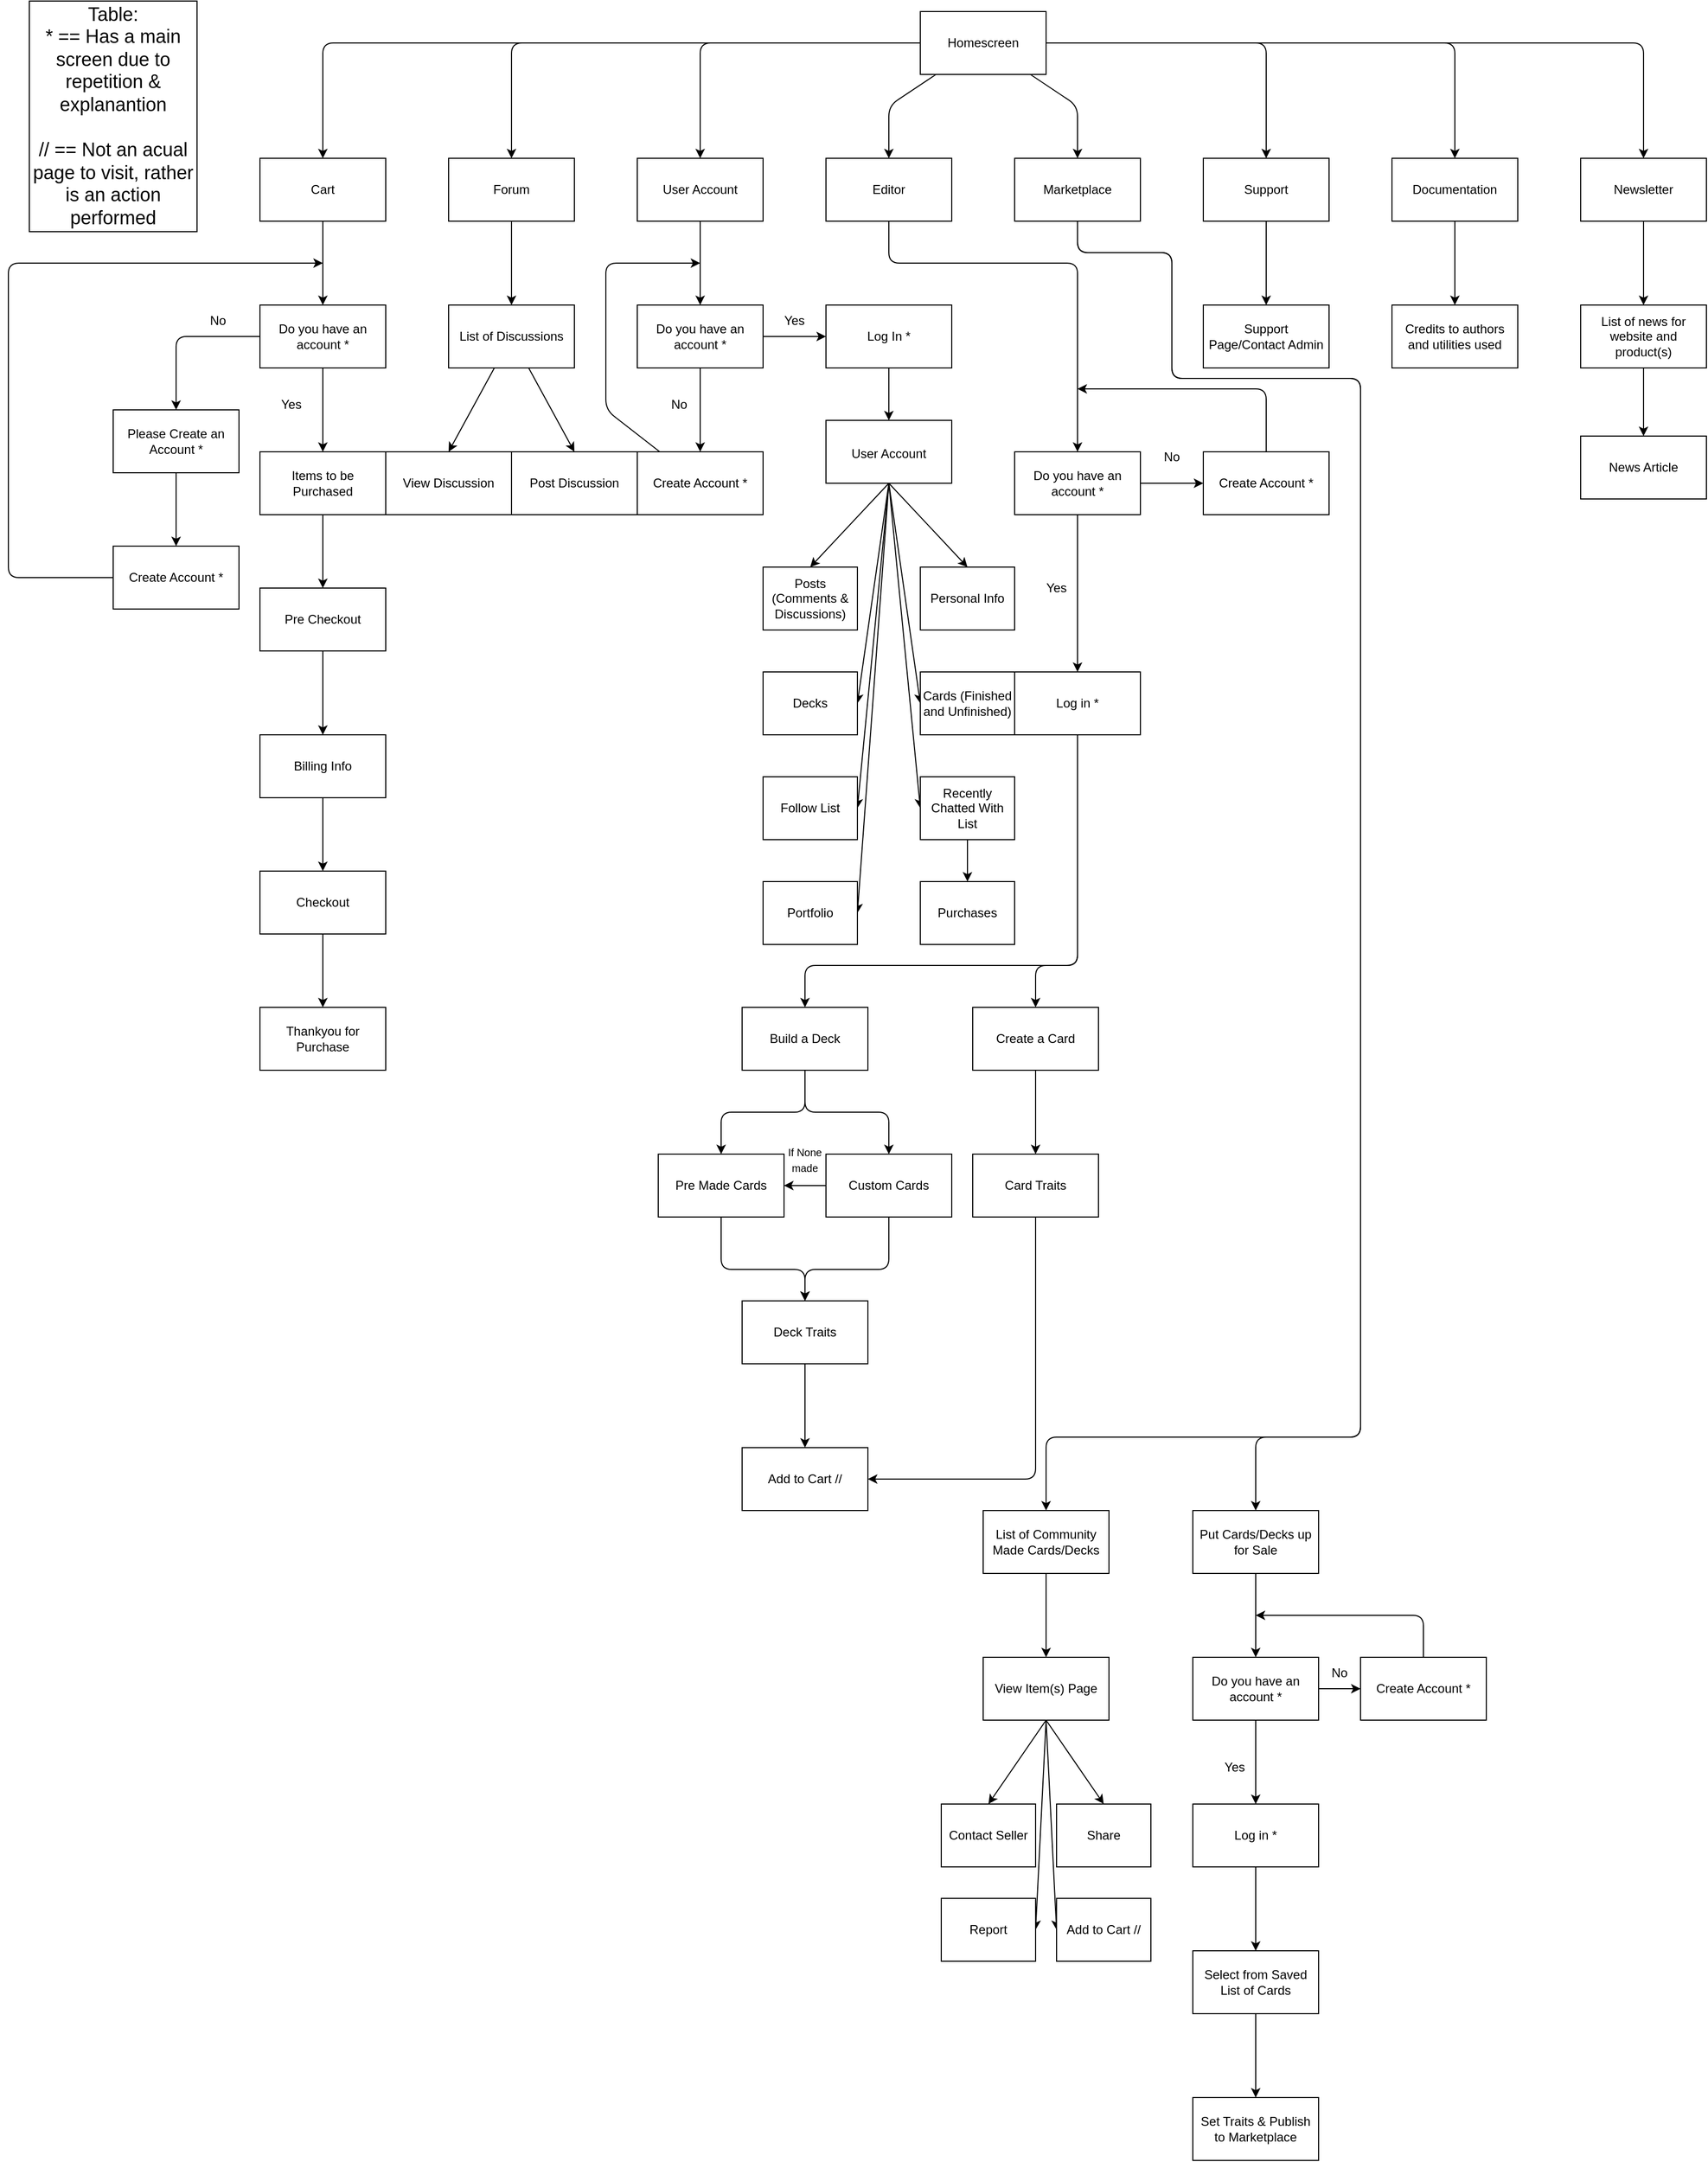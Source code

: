 <mxfile>
    <diagram id="OP1CkS97kEhj2PGDy74z" name="Hub">
        <mxGraphModel dx="2814" dy="1150" grid="1" gridSize="10" guides="1" tooltips="1" connect="1" arrows="1" fold="1" page="1" pageScale="1" pageWidth="1100" pageHeight="850" math="0" shadow="0">
            <root>
                <mxCell id="0"/>
                <mxCell id="1" parent="0"/>
                <mxCell id="8" style="edgeStyle=none;html=1;entryX=0.5;entryY=0;entryDx=0;entryDy=0;" parent="1" source="7" target="9" edge="1">
                    <mxGeometry relative="1" as="geometry">
                        <mxPoint x="425" y="180" as="targetPoint"/>
                        <Array as="points">
                            <mxPoint x="330" y="130"/>
                        </Array>
                    </mxGeometry>
                </mxCell>
                <mxCell id="11" style="edgeStyle=none;html=1;entryX=0.5;entryY=0;entryDx=0;entryDy=0;" parent="1" source="7" target="10" edge="1">
                    <mxGeometry relative="1" as="geometry">
                        <Array as="points">
                            <mxPoint x="150" y="70"/>
                        </Array>
                    </mxGeometry>
                </mxCell>
                <mxCell id="13" style="edgeStyle=none;html=1;entryX=0.5;entryY=0;entryDx=0;entryDy=0;" parent="1" source="7" target="12" edge="1">
                    <mxGeometry relative="1" as="geometry">
                        <Array as="points">
                            <mxPoint x="-30" y="70"/>
                        </Array>
                    </mxGeometry>
                </mxCell>
                <mxCell id="15" style="edgeStyle=none;html=1;entryX=0.5;entryY=0;entryDx=0;entryDy=0;" parent="1" source="7" target="14" edge="1">
                    <mxGeometry relative="1" as="geometry">
                        <Array as="points">
                            <mxPoint x="510" y="130"/>
                        </Array>
                    </mxGeometry>
                </mxCell>
                <mxCell id="17" style="edgeStyle=none;html=1;entryX=0.5;entryY=0;entryDx=0;entryDy=0;" parent="1" source="7" target="16" edge="1">
                    <mxGeometry relative="1" as="geometry">
                        <Array as="points">
                            <mxPoint x="690" y="70"/>
                        </Array>
                    </mxGeometry>
                </mxCell>
                <mxCell id="19" style="edgeStyle=none;html=1;entryX=0.5;entryY=0;entryDx=0;entryDy=0;" parent="1" source="7" target="18" edge="1">
                    <mxGeometry relative="1" as="geometry">
                        <Array as="points">
                            <mxPoint x="870" y="70"/>
                        </Array>
                    </mxGeometry>
                </mxCell>
                <mxCell id="21" style="edgeStyle=none;html=1;entryX=0.5;entryY=0;entryDx=0;entryDy=0;" parent="1" source="7" target="20" edge="1">
                    <mxGeometry relative="1" as="geometry">
                        <Array as="points">
                            <mxPoint x="-210" y="70"/>
                        </Array>
                    </mxGeometry>
                </mxCell>
                <mxCell id="23" style="edgeStyle=none;html=1;entryX=0.5;entryY=0;entryDx=0;entryDy=0;" parent="1" source="7" target="22" edge="1">
                    <mxGeometry relative="1" as="geometry">
                        <Array as="points">
                            <mxPoint x="1050" y="70"/>
                        </Array>
                    </mxGeometry>
                </mxCell>
                <mxCell id="7" value="Homescreen" style="rounded=0;whiteSpace=wrap;html=1;" parent="1" vertex="1">
                    <mxGeometry x="360" y="40" width="120" height="60" as="geometry"/>
                </mxCell>
                <mxCell id="99" style="edgeStyle=none;html=1;entryX=0.5;entryY=0;entryDx=0;entryDy=0;fontSize=12;exitX=0.5;exitY=1;exitDx=0;exitDy=0;" parent="1" source="9" target="97" edge="1">
                    <mxGeometry relative="1" as="geometry">
                        <Array as="points">
                            <mxPoint x="330" y="280"/>
                            <mxPoint x="510" y="280"/>
                        </Array>
                    </mxGeometry>
                </mxCell>
                <mxCell id="9" value="Editor" style="rounded=0;whiteSpace=wrap;html=1;" parent="1" vertex="1">
                    <mxGeometry x="270" y="180" width="120" height="60" as="geometry"/>
                </mxCell>
                <mxCell id="48" value="" style="edgeStyle=none;html=1;entryX=0.5;entryY=0;entryDx=0;entryDy=0;" parent="1" source="10" target="47" edge="1">
                    <mxGeometry relative="1" as="geometry"/>
                </mxCell>
                <mxCell id="10" value="User Account" style="rounded=0;whiteSpace=wrap;html=1;" parent="1" vertex="1">
                    <mxGeometry x="90" y="180" width="120" height="60" as="geometry"/>
                </mxCell>
                <mxCell id="42" value="" style="edgeStyle=none;html=1;" parent="1" source="12" target="41" edge="1">
                    <mxGeometry relative="1" as="geometry"/>
                </mxCell>
                <mxCell id="12" value="Forum" style="rounded=0;whiteSpace=wrap;html=1;" parent="1" vertex="1">
                    <mxGeometry x="-90" y="180" width="120" height="60" as="geometry"/>
                </mxCell>
                <mxCell id="111" style="edgeStyle=none;html=1;entryX=0.5;entryY=0;entryDx=0;entryDy=0;fontSize=12;exitX=0.5;exitY=1;exitDx=0;exitDy=0;" parent="1" source="14" target="109" edge="1">
                    <mxGeometry relative="1" as="geometry">
                        <Array as="points">
                            <mxPoint x="510" y="270"/>
                            <mxPoint x="600" y="270"/>
                            <mxPoint x="600" y="390"/>
                            <mxPoint x="780" y="390"/>
                            <mxPoint x="780" y="1400"/>
                            <mxPoint x="480" y="1400"/>
                        </Array>
                    </mxGeometry>
                </mxCell>
                <mxCell id="112" style="edgeStyle=none;html=1;entryX=0.5;entryY=0;entryDx=0;entryDy=0;fontSize=12;exitX=0.5;exitY=1;exitDx=0;exitDy=0;" parent="1" source="14" target="110" edge="1">
                    <mxGeometry relative="1" as="geometry">
                        <Array as="points">
                            <mxPoint x="510" y="270"/>
                            <mxPoint x="600" y="270"/>
                            <mxPoint x="600" y="390"/>
                            <mxPoint x="780" y="390"/>
                            <mxPoint x="780" y="1400"/>
                            <mxPoint x="680" y="1400"/>
                        </Array>
                    </mxGeometry>
                </mxCell>
                <mxCell id="14" value="Marketplace" style="rounded=0;whiteSpace=wrap;html=1;" parent="1" vertex="1">
                    <mxGeometry x="450" y="180" width="120" height="60" as="geometry"/>
                </mxCell>
                <mxCell id="152" value="" style="edgeStyle=none;html=1;" parent="1" source="16" target="151" edge="1">
                    <mxGeometry relative="1" as="geometry"/>
                </mxCell>
                <mxCell id="16" value="Support" style="rounded=0;whiteSpace=wrap;html=1;" parent="1" vertex="1">
                    <mxGeometry x="630" y="180" width="120" height="60" as="geometry"/>
                </mxCell>
                <mxCell id="154" value="" style="edgeStyle=none;html=1;" parent="1" source="18" target="153" edge="1">
                    <mxGeometry relative="1" as="geometry"/>
                </mxCell>
                <mxCell id="18" value="Documentation" style="rounded=0;whiteSpace=wrap;html=1;" parent="1" vertex="1">
                    <mxGeometry x="810" y="180" width="120" height="60" as="geometry"/>
                </mxCell>
                <mxCell id="25" value="" style="edgeStyle=none;html=1;" parent="1" source="20" edge="1">
                    <mxGeometry relative="1" as="geometry">
                        <mxPoint x="-210" y="320.0" as="targetPoint"/>
                    </mxGeometry>
                </mxCell>
                <mxCell id="20" value="Cart" style="rounded=0;whiteSpace=wrap;html=1;" parent="1" vertex="1">
                    <mxGeometry x="-270" y="180" width="120" height="60" as="geometry"/>
                </mxCell>
                <mxCell id="156" value="" style="edgeStyle=none;html=1;" parent="1" source="22" target="155" edge="1">
                    <mxGeometry relative="1" as="geometry"/>
                </mxCell>
                <mxCell id="22" value="Newsletter" style="rounded=0;whiteSpace=wrap;html=1;" parent="1" vertex="1">
                    <mxGeometry x="990" y="180" width="120" height="60" as="geometry"/>
                </mxCell>
                <mxCell id="92" style="edgeStyle=none;html=1;entryX=0.5;entryY=0;entryDx=0;entryDy=0;fontSize=12;exitX=0.5;exitY=1;exitDx=0;exitDy=0;" parent="1" source="124" target="91" edge="1">
                    <mxGeometry relative="1" as="geometry">
                        <mxPoint x="-150" y="773.0" as="sourcePoint"/>
                        <Array as="points">
                            <mxPoint x="-210" y="830"/>
                        </Array>
                    </mxGeometry>
                </mxCell>
                <mxCell id="32" value="Thankyou for Purchase" style="rounded=0;whiteSpace=wrap;html=1;" parent="1" vertex="1">
                    <mxGeometry x="-270" y="990" width="120" height="60" as="geometry"/>
                </mxCell>
                <mxCell id="44" value="" style="edgeStyle=none;html=1;entryX=0.5;entryY=0;entryDx=0;entryDy=0;" parent="1" source="41" target="43" edge="1">
                    <mxGeometry relative="1" as="geometry"/>
                </mxCell>
                <mxCell id="46" style="edgeStyle=none;html=1;entryX=0.5;entryY=0;entryDx=0;entryDy=0;" parent="1" source="41" target="45" edge="1">
                    <mxGeometry relative="1" as="geometry"/>
                </mxCell>
                <mxCell id="41" value="List of Discussions" style="rounded=0;whiteSpace=wrap;html=1;" parent="1" vertex="1">
                    <mxGeometry x="-90" y="320" width="120" height="60" as="geometry"/>
                </mxCell>
                <mxCell id="43" value="View Discussion" style="rounded=0;whiteSpace=wrap;html=1;" parent="1" vertex="1">
                    <mxGeometry x="-150" y="460" width="120" height="60" as="geometry"/>
                </mxCell>
                <mxCell id="45" value="Post Discussion" style="rounded=0;whiteSpace=wrap;html=1;" parent="1" vertex="1">
                    <mxGeometry x="-30" y="460" width="120" height="60" as="geometry"/>
                </mxCell>
                <mxCell id="52" value="" style="edgeStyle=none;html=1;" parent="1" source="47" edge="1">
                    <mxGeometry relative="1" as="geometry">
                        <mxPoint x="150" y="460" as="targetPoint"/>
                    </mxGeometry>
                </mxCell>
                <mxCell id="57" value="" style="edgeStyle=none;html=1;entryX=0;entryY=0.5;entryDx=0;entryDy=0;" parent="1" source="47" target="56" edge="1">
                    <mxGeometry relative="1" as="geometry">
                        <mxPoint x="270" y="356.667" as="targetPoint"/>
                    </mxGeometry>
                </mxCell>
                <mxCell id="47" value="Do you have an account *" style="rounded=0;whiteSpace=wrap;html=1;" parent="1" vertex="1">
                    <mxGeometry x="90" y="320" width="120" height="60" as="geometry"/>
                </mxCell>
                <mxCell id="61" style="edgeStyle=none;html=1;" parent="1" edge="1">
                    <mxGeometry relative="1" as="geometry">
                        <Array as="points">
                            <mxPoint x="60" y="420"/>
                            <mxPoint x="60" y="280"/>
                        </Array>
                        <mxPoint x="111.429" y="460" as="sourcePoint"/>
                        <mxPoint x="150" y="280" as="targetPoint"/>
                    </mxGeometry>
                </mxCell>
                <mxCell id="51" value="Create Account *" style="rounded=0;whiteSpace=wrap;html=1;" parent="1" vertex="1">
                    <mxGeometry x="90" y="460" width="120" height="60" as="geometry"/>
                </mxCell>
                <mxCell id="54" value="No" style="text;html=1;strokeColor=none;fillColor=none;align=center;verticalAlign=middle;whiteSpace=wrap;rounded=0;" parent="1" vertex="1">
                    <mxGeometry x="100" y="400" width="60" height="30" as="geometry"/>
                </mxCell>
                <mxCell id="55" value="Posts (Comments &amp;amp; Discussions)" style="rounded=0;whiteSpace=wrap;html=1;" parent="1" vertex="1">
                    <mxGeometry x="210" y="570" width="90" height="60" as="geometry"/>
                </mxCell>
                <mxCell id="60" value="" style="edgeStyle=none;html=1;entryX=0.5;entryY=0;entryDx=0;entryDy=0;exitX=0.5;exitY=1;exitDx=0;exitDy=0;" parent="1" target="55" edge="1">
                    <mxGeometry relative="1" as="geometry">
                        <mxPoint x="330" y="570" as="targetPoint"/>
                        <mxPoint x="330" y="490" as="sourcePoint"/>
                    </mxGeometry>
                </mxCell>
                <mxCell id="63" style="edgeStyle=none;html=1;entryX=0.5;entryY=0;entryDx=0;entryDy=0;exitX=0.5;exitY=1;exitDx=0;exitDy=0;" parent="1" target="62" edge="1">
                    <mxGeometry relative="1" as="geometry">
                        <mxPoint x="330" y="490" as="sourcePoint"/>
                    </mxGeometry>
                </mxCell>
                <mxCell id="66" style="edgeStyle=none;html=1;entryX=1;entryY=0.5;entryDx=0;entryDy=0;exitX=0.5;exitY=1;exitDx=0;exitDy=0;" parent="1" target="64" edge="1">
                    <mxGeometry relative="1" as="geometry">
                        <mxPoint x="330" y="490" as="sourcePoint"/>
                    </mxGeometry>
                </mxCell>
                <mxCell id="67" style="edgeStyle=none;html=1;entryX=0;entryY=0.5;entryDx=0;entryDy=0;" parent="1" target="65" edge="1">
                    <mxGeometry relative="1" as="geometry">
                        <mxPoint x="330" y="490" as="sourcePoint"/>
                    </mxGeometry>
                </mxCell>
                <mxCell id="69" style="edgeStyle=none;html=1;entryX=1;entryY=0.5;entryDx=0;entryDy=0;exitX=0.5;exitY=1;exitDx=0;exitDy=0;" parent="1" target="68" edge="1">
                    <mxGeometry relative="1" as="geometry">
                        <mxPoint x="330" y="490" as="sourcePoint"/>
                    </mxGeometry>
                </mxCell>
                <mxCell id="71" style="edgeStyle=none;html=1;entryX=0;entryY=0.5;entryDx=0;entryDy=0;exitX=0.5;exitY=1;exitDx=0;exitDy=0;" parent="1" target="70" edge="1">
                    <mxGeometry relative="1" as="geometry">
                        <mxPoint x="330" y="490" as="sourcePoint"/>
                    </mxGeometry>
                </mxCell>
                <mxCell id="73" style="edgeStyle=none;html=1;entryX=1;entryY=0.5;entryDx=0;entryDy=0;exitX=0.5;exitY=1;exitDx=0;exitDy=0;" parent="1" target="72" edge="1">
                    <mxGeometry relative="1" as="geometry">
                        <mxPoint x="330" y="490" as="sourcePoint"/>
                    </mxGeometry>
                </mxCell>
                <mxCell id="dfrkb0jJYrp0JgvVgO4f-159" value="" style="edgeStyle=none;html=1;fontSize=18;" parent="1" source="56" target="dfrkb0jJYrp0JgvVgO4f-158" edge="1">
                    <mxGeometry relative="1" as="geometry"/>
                </mxCell>
                <mxCell id="56" value="Log In *" style="rounded=0;whiteSpace=wrap;html=1;" parent="1" vertex="1">
                    <mxGeometry x="270" y="320" width="120" height="60" as="geometry"/>
                </mxCell>
                <mxCell id="58" value="Yes" style="text;html=1;strokeColor=none;fillColor=none;align=center;verticalAlign=middle;whiteSpace=wrap;rounded=0;" parent="1" vertex="1">
                    <mxGeometry x="210" y="320" width="60" height="30" as="geometry"/>
                </mxCell>
                <mxCell id="62" value="Personal Info" style="rounded=0;whiteSpace=wrap;html=1;" parent="1" vertex="1">
                    <mxGeometry x="360" y="570" width="90" height="60" as="geometry"/>
                </mxCell>
                <mxCell id="64" value="Decks" style="rounded=0;whiteSpace=wrap;html=1;" parent="1" vertex="1">
                    <mxGeometry x="210" y="670" width="90" height="60" as="geometry"/>
                </mxCell>
                <mxCell id="65" value="Cards (Finished and Unfinished)" style="rounded=0;whiteSpace=wrap;html=1;" parent="1" vertex="1">
                    <mxGeometry x="360" y="670" width="90" height="60" as="geometry"/>
                </mxCell>
                <mxCell id="68" value="Follow List" style="rounded=0;whiteSpace=wrap;html=1;" parent="1" vertex="1">
                    <mxGeometry x="210" y="770" width="90" height="60" as="geometry"/>
                </mxCell>
                <mxCell id="A2EB3WScZgw97mT1j6mX-159" value="" style="edgeStyle=none;html=1;" parent="1" source="70" target="A2EB3WScZgw97mT1j6mX-158" edge="1">
                    <mxGeometry relative="1" as="geometry"/>
                </mxCell>
                <mxCell id="70" value="Recently Chatted With List" style="rounded=0;whiteSpace=wrap;html=1;" parent="1" vertex="1">
                    <mxGeometry x="360" y="770" width="90" height="60" as="geometry"/>
                </mxCell>
                <mxCell id="72" value="Portfolio" style="rounded=0;whiteSpace=wrap;html=1;" parent="1" vertex="1">
                    <mxGeometry x="210" y="870" width="90" height="60" as="geometry"/>
                </mxCell>
                <mxCell id="80" style="edgeStyle=none;html=1;entryX=0.5;entryY=0;entryDx=0;entryDy=0;" parent="1" source="74" target="78" edge="1">
                    <mxGeometry relative="1" as="geometry">
                        <Array as="points">
                            <mxPoint x="250" y="1090"/>
                            <mxPoint x="170" y="1090"/>
                        </Array>
                    </mxGeometry>
                </mxCell>
                <mxCell id="81" style="edgeStyle=none;html=1;entryX=0.5;entryY=0;entryDx=0;entryDy=0;" parent="1" source="74" target="79" edge="1">
                    <mxGeometry relative="1" as="geometry">
                        <Array as="points">
                            <mxPoint x="250" y="1090"/>
                            <mxPoint x="330" y="1090"/>
                        </Array>
                    </mxGeometry>
                </mxCell>
                <mxCell id="74" value="Build a Deck" style="rounded=0;whiteSpace=wrap;html=1;" parent="1" vertex="1">
                    <mxGeometry x="190" y="990" width="120" height="60" as="geometry"/>
                </mxCell>
                <mxCell id="95" value="" style="edgeStyle=none;html=1;fontSize=12;" parent="1" source="75" target="94" edge="1">
                    <mxGeometry relative="1" as="geometry"/>
                </mxCell>
                <mxCell id="75" value="Create a Card" style="rounded=0;whiteSpace=wrap;html=1;" parent="1" vertex="1">
                    <mxGeometry x="410" y="990" width="120" height="60" as="geometry"/>
                </mxCell>
                <mxCell id="86" style="edgeStyle=none;html=1;entryX=0.5;entryY=0;entryDx=0;entryDy=0;fontSize=10;exitX=0.5;exitY=1;exitDx=0;exitDy=0;" parent="1" source="78" target="85" edge="1">
                    <mxGeometry relative="1" as="geometry">
                        <Array as="points">
                            <mxPoint x="170" y="1240"/>
                            <mxPoint x="250" y="1240"/>
                        </Array>
                    </mxGeometry>
                </mxCell>
                <mxCell id="78" value="Pre Made Cards" style="rounded=0;whiteSpace=wrap;html=1;" parent="1" vertex="1">
                    <mxGeometry x="110" y="1130" width="120" height="60" as="geometry"/>
                </mxCell>
                <mxCell id="83" value="" style="edgeStyle=none;html=1;" parent="1" source="79" target="78" edge="1">
                    <mxGeometry relative="1" as="geometry"/>
                </mxCell>
                <mxCell id="87" style="edgeStyle=none;html=1;entryX=0.5;entryY=0;entryDx=0;entryDy=0;fontSize=10;exitX=0.5;exitY=1;exitDx=0;exitDy=0;" parent="1" source="79" target="85" edge="1">
                    <mxGeometry relative="1" as="geometry">
                        <Array as="points">
                            <mxPoint x="330" y="1240"/>
                            <mxPoint x="250" y="1240"/>
                        </Array>
                    </mxGeometry>
                </mxCell>
                <mxCell id="79" value="Custom Cards" style="rounded=0;whiteSpace=wrap;html=1;" parent="1" vertex="1">
                    <mxGeometry x="270" y="1130" width="120" height="60" as="geometry"/>
                </mxCell>
                <mxCell id="84" value="&lt;font style=&quot;font-size: 10px&quot;&gt;If None made&lt;/font&gt;" style="text;html=1;strokeColor=none;fillColor=none;align=center;verticalAlign=middle;whiteSpace=wrap;rounded=0;" parent="1" vertex="1">
                    <mxGeometry x="220" y="1120" width="60" height="30" as="geometry"/>
                </mxCell>
                <mxCell id="89" value="" style="edgeStyle=none;html=1;fontSize=10;" parent="1" source="85" target="88" edge="1">
                    <mxGeometry relative="1" as="geometry"/>
                </mxCell>
                <mxCell id="85" value="&lt;font style=&quot;font-size: 12px&quot;&gt;Deck Traits&lt;/font&gt;" style="rounded=0;whiteSpace=wrap;html=1;fontSize=10;" parent="1" vertex="1">
                    <mxGeometry x="190" y="1270" width="120" height="60" as="geometry"/>
                </mxCell>
                <mxCell id="88" value="&lt;font style=&quot;font-size: 12px&quot;&gt;Add to Cart //&lt;/font&gt;" style="rounded=0;whiteSpace=wrap;html=1;fontSize=10;" parent="1" vertex="1">
                    <mxGeometry x="190" y="1410" width="120" height="60" as="geometry"/>
                </mxCell>
                <mxCell id="93" value="" style="edgeStyle=none;html=1;fontSize=12;" parent="1" source="91" target="32" edge="1">
                    <mxGeometry relative="1" as="geometry"/>
                </mxCell>
                <mxCell id="91" value="&lt;font style=&quot;font-size: 12px&quot;&gt;Checkout&lt;/font&gt;" style="rounded=0;whiteSpace=wrap;html=1;fontSize=11;" parent="1" vertex="1">
                    <mxGeometry x="-270" y="860" width="120" height="60" as="geometry"/>
                </mxCell>
                <mxCell id="96" style="edgeStyle=none;html=1;entryX=1;entryY=0.5;entryDx=0;entryDy=0;fontSize=12;" parent="1" source="94" target="88" edge="1">
                    <mxGeometry relative="1" as="geometry">
                        <Array as="points">
                            <mxPoint x="470" y="1440"/>
                        </Array>
                    </mxGeometry>
                </mxCell>
                <mxCell id="94" value="Card Traits" style="rounded=0;whiteSpace=wrap;html=1;fontSize=12;" parent="1" vertex="1">
                    <mxGeometry x="410" y="1130" width="120" height="60" as="geometry"/>
                </mxCell>
                <mxCell id="100" style="edgeStyle=none;html=1;entryX=0.5;entryY=0;entryDx=0;entryDy=0;fontSize=12;" parent="1" source="97" target="98" edge="1">
                    <mxGeometry relative="1" as="geometry"/>
                </mxCell>
                <mxCell id="103" value="" style="edgeStyle=none;html=1;fontSize=12;" parent="1" source="97" target="102" edge="1">
                    <mxGeometry relative="1" as="geometry"/>
                </mxCell>
                <mxCell id="97" value="Do you have an account *" style="rounded=0;whiteSpace=wrap;html=1;fontSize=12;" parent="1" vertex="1">
                    <mxGeometry x="450" y="460" width="120" height="60" as="geometry"/>
                </mxCell>
                <mxCell id="106" style="edgeStyle=none;html=1;entryX=0.5;entryY=0;entryDx=0;entryDy=0;fontSize=12;" parent="1" source="98" target="75" edge="1">
                    <mxGeometry relative="1" as="geometry">
                        <Array as="points">
                            <mxPoint x="510" y="950"/>
                            <mxPoint x="470" y="950"/>
                        </Array>
                    </mxGeometry>
                </mxCell>
                <mxCell id="107" style="edgeStyle=none;html=1;fontSize=12;entryX=0.5;entryY=0;entryDx=0;entryDy=0;exitX=0.5;exitY=1;exitDx=0;exitDy=0;" parent="1" source="98" target="74" edge="1">
                    <mxGeometry relative="1" as="geometry">
                        <mxPoint x="500" y="840" as="targetPoint"/>
                        <mxPoint x="510" y="730" as="sourcePoint"/>
                        <Array as="points">
                            <mxPoint x="510" y="950"/>
                            <mxPoint x="250" y="950"/>
                        </Array>
                    </mxGeometry>
                </mxCell>
                <mxCell id="98" value="Log in *" style="rounded=0;whiteSpace=wrap;html=1;fontSize=12;" parent="1" vertex="1">
                    <mxGeometry x="450" y="670" width="120" height="60" as="geometry"/>
                </mxCell>
                <mxCell id="101" value="Yes" style="text;html=1;strokeColor=none;fillColor=none;align=center;verticalAlign=middle;whiteSpace=wrap;rounded=0;fontSize=12;" parent="1" vertex="1">
                    <mxGeometry x="460" y="575" width="60" height="30" as="geometry"/>
                </mxCell>
                <mxCell id="105" style="edgeStyle=none;html=1;fontSize=12;exitX=0.5;exitY=0;exitDx=0;exitDy=0;" parent="1" source="102" edge="1">
                    <mxGeometry relative="1" as="geometry">
                        <mxPoint x="510" y="400" as="targetPoint"/>
                        <Array as="points">
                            <mxPoint x="690" y="400"/>
                        </Array>
                    </mxGeometry>
                </mxCell>
                <mxCell id="102" value="Create Account *" style="rounded=0;whiteSpace=wrap;html=1;fontSize=12;" parent="1" vertex="1">
                    <mxGeometry x="630" y="460" width="120" height="60" as="geometry"/>
                </mxCell>
                <mxCell id="104" value="No" style="text;html=1;strokeColor=none;fillColor=none;align=center;verticalAlign=middle;whiteSpace=wrap;rounded=0;fontSize=12;" parent="1" vertex="1">
                    <mxGeometry x="570" y="450" width="60" height="30" as="geometry"/>
                </mxCell>
                <mxCell id="142" value="" style="edgeStyle=none;html=1;fontSize=12;" parent="1" source="109" target="141" edge="1">
                    <mxGeometry relative="1" as="geometry"/>
                </mxCell>
                <mxCell id="109" value="List of Community Made Cards/Decks" style="rounded=0;whiteSpace=wrap;html=1;fontSize=12;" parent="1" vertex="1">
                    <mxGeometry x="420" y="1470" width="120" height="60" as="geometry"/>
                </mxCell>
                <mxCell id="128" value="" style="edgeStyle=none;html=1;fontSize=12;" parent="1" source="110" target="127" edge="1">
                    <mxGeometry relative="1" as="geometry"/>
                </mxCell>
                <mxCell id="110" value="Put Cards/Decks up for Sale" style="rounded=0;whiteSpace=wrap;html=1;fontSize=12;" parent="1" vertex="1">
                    <mxGeometry x="620" y="1470" width="120" height="60" as="geometry"/>
                </mxCell>
                <mxCell id="113" style="edgeStyle=none;html=1;entryX=0.5;entryY=0;entryDx=0;entryDy=0;" parent="1" source="114" target="116" edge="1">
                    <mxGeometry relative="1" as="geometry">
                        <Array as="points">
                            <mxPoint x="-350" y="350"/>
                        </Array>
                    </mxGeometry>
                </mxCell>
                <mxCell id="125" value="" style="edgeStyle=none;html=1;fontSize=12;" parent="1" source="114" target="121" edge="1">
                    <mxGeometry relative="1" as="geometry"/>
                </mxCell>
                <mxCell id="114" value="Do you have an account *" style="rounded=0;whiteSpace=wrap;html=1;" parent="1" vertex="1">
                    <mxGeometry x="-270" y="320" width="120" height="60" as="geometry"/>
                </mxCell>
                <mxCell id="115" value="" style="edgeStyle=none;html=1;" parent="1" source="116" target="119" edge="1">
                    <mxGeometry relative="1" as="geometry"/>
                </mxCell>
                <mxCell id="116" value="Please Create an Account *" style="rounded=0;whiteSpace=wrap;html=1;" parent="1" vertex="1">
                    <mxGeometry x="-410" y="420" width="120" height="60" as="geometry"/>
                </mxCell>
                <mxCell id="117" value="No" style="text;html=1;strokeColor=none;fillColor=none;align=center;verticalAlign=middle;whiteSpace=wrap;rounded=0;" parent="1" vertex="1">
                    <mxGeometry x="-340" y="320" width="60" height="30" as="geometry"/>
                </mxCell>
                <mxCell id="118" style="edgeStyle=none;html=1;" parent="1" source="119" edge="1">
                    <mxGeometry relative="1" as="geometry">
                        <mxPoint x="-210" y="280" as="targetPoint"/>
                        <Array as="points">
                            <mxPoint x="-510" y="580"/>
                            <mxPoint x="-510" y="280"/>
                            <mxPoint x="-360" y="280"/>
                        </Array>
                    </mxGeometry>
                </mxCell>
                <mxCell id="119" value="Create Account *" style="rounded=0;whiteSpace=wrap;html=1;" parent="1" vertex="1">
                    <mxGeometry x="-410" y="550" width="120" height="60" as="geometry"/>
                </mxCell>
                <mxCell id="120" value="" style="edgeStyle=none;html=1;" parent="1" source="121" target="123" edge="1">
                    <mxGeometry relative="1" as="geometry"/>
                </mxCell>
                <mxCell id="121" value="Items to be Purchased" style="rounded=0;whiteSpace=wrap;html=1;" parent="1" vertex="1">
                    <mxGeometry x="-270" y="460" width="120" height="60" as="geometry"/>
                </mxCell>
                <mxCell id="122" value="" style="edgeStyle=none;html=1;" parent="1" source="123" target="124" edge="1">
                    <mxGeometry relative="1" as="geometry"/>
                </mxCell>
                <mxCell id="123" value="Pre Checkout" style="rounded=0;whiteSpace=wrap;html=1;" parent="1" vertex="1">
                    <mxGeometry x="-270" y="590" width="120" height="60" as="geometry"/>
                </mxCell>
                <mxCell id="124" value="Billing Info" style="rounded=0;whiteSpace=wrap;html=1;" parent="1" vertex="1">
                    <mxGeometry x="-270" y="730" width="120" height="60" as="geometry"/>
                </mxCell>
                <mxCell id="126" value="Yes" style="text;html=1;strokeColor=none;fillColor=none;align=center;verticalAlign=middle;whiteSpace=wrap;rounded=0;fontSize=12;" parent="1" vertex="1">
                    <mxGeometry x="-270" y="400" width="60" height="30" as="geometry"/>
                </mxCell>
                <mxCell id="130" value="" style="edgeStyle=none;html=1;fontSize=12;" parent="1" source="127" target="129" edge="1">
                    <mxGeometry relative="1" as="geometry"/>
                </mxCell>
                <mxCell id="134" value="" style="edgeStyle=none;html=1;fontSize=12;" parent="1" source="127" target="133" edge="1">
                    <mxGeometry relative="1" as="geometry"/>
                </mxCell>
                <mxCell id="127" value="Do you have an account *" style="rounded=0;whiteSpace=wrap;html=1;fontSize=12;" parent="1" vertex="1">
                    <mxGeometry x="620" y="1610" width="120" height="60" as="geometry"/>
                </mxCell>
                <mxCell id="138" value="" style="edgeStyle=none;html=1;fontSize=12;" parent="1" source="129" target="137" edge="1">
                    <mxGeometry relative="1" as="geometry"/>
                </mxCell>
                <mxCell id="129" value="Log in *" style="rounded=0;whiteSpace=wrap;html=1;fontSize=12;" parent="1" vertex="1">
                    <mxGeometry x="620" y="1750" width="120" height="60" as="geometry"/>
                </mxCell>
                <mxCell id="132" value="Yes" style="text;html=1;strokeColor=none;fillColor=none;align=center;verticalAlign=middle;whiteSpace=wrap;rounded=0;fontSize=12;" parent="1" vertex="1">
                    <mxGeometry x="630" y="1700" width="60" height="30" as="geometry"/>
                </mxCell>
                <mxCell id="136" style="edgeStyle=none;html=1;fontSize=12;" parent="1" source="133" edge="1">
                    <mxGeometry relative="1" as="geometry">
                        <mxPoint x="680.0" y="1570" as="targetPoint"/>
                        <Array as="points">
                            <mxPoint x="840" y="1570"/>
                        </Array>
                    </mxGeometry>
                </mxCell>
                <mxCell id="133" value="Create Account *" style="rounded=0;whiteSpace=wrap;html=1;fontSize=12;" parent="1" vertex="1">
                    <mxGeometry x="780" y="1610" width="120" height="60" as="geometry"/>
                </mxCell>
                <mxCell id="135" value="No" style="text;html=1;strokeColor=none;fillColor=none;align=center;verticalAlign=middle;whiteSpace=wrap;rounded=0;fontSize=12;" parent="1" vertex="1">
                    <mxGeometry x="730" y="1610" width="60" height="30" as="geometry"/>
                </mxCell>
                <mxCell id="140" value="" style="edgeStyle=none;html=1;fontSize=12;" parent="1" source="137" target="139" edge="1">
                    <mxGeometry relative="1" as="geometry"/>
                </mxCell>
                <mxCell id="137" value="Select from Saved List of Cards" style="rounded=0;whiteSpace=wrap;html=1;fontSize=12;" parent="1" vertex="1">
                    <mxGeometry x="620" y="1890" width="120" height="60" as="geometry"/>
                </mxCell>
                <mxCell id="139" value="Set Traits &amp;amp; Publish to Marketplace" style="whiteSpace=wrap;html=1;rounded=0;" parent="1" vertex="1">
                    <mxGeometry x="620" y="2030" width="120" height="60" as="geometry"/>
                </mxCell>
                <mxCell id="144" value="" style="edgeStyle=none;html=1;fontSize=12;exitX=0.5;exitY=1;exitDx=0;exitDy=0;entryX=0.5;entryY=0;entryDx=0;entryDy=0;" parent="1" source="141" target="143" edge="1">
                    <mxGeometry relative="1" as="geometry"/>
                </mxCell>
                <mxCell id="148" style="edgeStyle=none;html=1;entryX=1;entryY=0.5;entryDx=0;entryDy=0;fontSize=12;exitX=0.5;exitY=1;exitDx=0;exitDy=0;" parent="1" source="141" target="147" edge="1">
                    <mxGeometry relative="1" as="geometry"/>
                </mxCell>
                <mxCell id="149" style="edgeStyle=none;html=1;entryX=0.5;entryY=0;entryDx=0;entryDy=0;fontSize=12;exitX=0.5;exitY=1;exitDx=0;exitDy=0;" parent="1" source="141" target="146" edge="1">
                    <mxGeometry relative="1" as="geometry"/>
                </mxCell>
                <mxCell id="150" style="edgeStyle=none;html=1;entryX=0;entryY=0.5;entryDx=0;entryDy=0;fontSize=12;exitX=0.5;exitY=1;exitDx=0;exitDy=0;" parent="1" source="141" target="145" edge="1">
                    <mxGeometry relative="1" as="geometry"/>
                </mxCell>
                <mxCell id="141" value="View Item(s) Page" style="rounded=0;whiteSpace=wrap;html=1;fontSize=12;" parent="1" vertex="1">
                    <mxGeometry x="420" y="1610" width="120" height="60" as="geometry"/>
                </mxCell>
                <mxCell id="143" value="Contact Seller" style="whiteSpace=wrap;html=1;rounded=0;" parent="1" vertex="1">
                    <mxGeometry x="380" y="1750" width="90" height="60" as="geometry"/>
                </mxCell>
                <mxCell id="145" value="Add to Cart //" style="whiteSpace=wrap;html=1;rounded=0;" parent="1" vertex="1">
                    <mxGeometry x="490" y="1840" width="90" height="60" as="geometry"/>
                </mxCell>
                <mxCell id="146" value="Share" style="whiteSpace=wrap;html=1;rounded=0;" parent="1" vertex="1">
                    <mxGeometry x="490" y="1750" width="90" height="60" as="geometry"/>
                </mxCell>
                <mxCell id="147" value="Report" style="whiteSpace=wrap;html=1;rounded=0;" parent="1" vertex="1">
                    <mxGeometry x="380" y="1840" width="90" height="60" as="geometry"/>
                </mxCell>
                <mxCell id="151" value="Support Page/Contact Admin" style="rounded=0;whiteSpace=wrap;html=1;" parent="1" vertex="1">
                    <mxGeometry x="630" y="320" width="120" height="60" as="geometry"/>
                </mxCell>
                <mxCell id="153" value="Credits to authors and utilities used" style="rounded=0;whiteSpace=wrap;html=1;" parent="1" vertex="1">
                    <mxGeometry x="810" y="320" width="120" height="60" as="geometry"/>
                </mxCell>
                <mxCell id="158" value="" style="edgeStyle=none;html=1;" parent="1" source="155" target="157" edge="1">
                    <mxGeometry relative="1" as="geometry"/>
                </mxCell>
                <mxCell id="155" value="List of news for website and product(s)" style="rounded=0;whiteSpace=wrap;html=1;" parent="1" vertex="1">
                    <mxGeometry x="990" y="320" width="120" height="60" as="geometry"/>
                </mxCell>
                <mxCell id="157" value="News Article" style="rounded=0;whiteSpace=wrap;html=1;" parent="1" vertex="1">
                    <mxGeometry x="990" y="445" width="120" height="60" as="geometry"/>
                </mxCell>
                <mxCell id="k2YBLa8ARkNuu4JeG2Xv-158" value="Table:&lt;br&gt;* == Has a main screen due to repetition &amp;amp; explanantion&lt;br&gt;&lt;br&gt;// == Not an acual page to visit, rather is an action performed" style="rounded=0;whiteSpace=wrap;html=1;fontSize=18;" parent="1" vertex="1">
                    <mxGeometry x="-490" y="30" width="160" height="220" as="geometry"/>
                </mxCell>
                <mxCell id="dfrkb0jJYrp0JgvVgO4f-158" value="&lt;font style=&quot;font-size: 12px&quot;&gt;User Account&lt;/font&gt;" style="rounded=0;whiteSpace=wrap;html=1;fontSize=18;" parent="1" vertex="1">
                    <mxGeometry x="270" y="430" width="120" height="60" as="geometry"/>
                </mxCell>
                <mxCell id="A2EB3WScZgw97mT1j6mX-158" value="Purchases" style="rounded=0;whiteSpace=wrap;html=1;" parent="1" vertex="1">
                    <mxGeometry x="360" y="870" width="90" height="60" as="geometry"/>
                </mxCell>
            </root>
        </mxGraphModel>
    </diagram>
    <diagram id="Z8flvYz8LcoeaJrGATs6" name="Cart">
        <mxGraphModel dx="2564" dy="1150" grid="1" gridSize="10" guides="1" tooltips="1" connect="1" arrows="1" fold="1" page="1" pageScale="1" pageWidth="850" pageHeight="1100" math="0" shadow="0">
            <root>
                <mxCell id="_PTRQ_8Dj3WAWW2DMOU4-0"/>
                <mxCell id="_PTRQ_8Dj3WAWW2DMOU4-1" parent="_PTRQ_8Dj3WAWW2DMOU4-0"/>
                <mxCell id="k13nkT7-YFkUCKXijfd8-0" value="" style="edgeStyle=none;html=1;" parent="_PTRQ_8Dj3WAWW2DMOU4-1" source="k13nkT7-YFkUCKXijfd8-1" edge="1">
                    <mxGeometry relative="1" as="geometry">
                        <mxPoint x="-510" y="170.0" as="targetPoint"/>
                    </mxGeometry>
                </mxCell>
                <mxCell id="k13nkT7-YFkUCKXijfd8-1" value="Cart" style="rounded=0;whiteSpace=wrap;html=1;" parent="_PTRQ_8Dj3WAWW2DMOU4-1" vertex="1">
                    <mxGeometry x="-570" y="30" width="120" height="60" as="geometry"/>
                </mxCell>
                <mxCell id="k13nkT7-YFkUCKXijfd8-2" style="edgeStyle=none;html=1;entryX=0.5;entryY=0;entryDx=0;entryDy=0;fontSize=12;exitX=0.5;exitY=1;exitDx=0;exitDy=0;" parent="_PTRQ_8Dj3WAWW2DMOU4-1" source="k13nkT7-YFkUCKXijfd8-18" target="k13nkT7-YFkUCKXijfd8-5" edge="1">
                    <mxGeometry relative="1" as="geometry">
                        <mxPoint x="-450" y="623.0" as="sourcePoint"/>
                        <Array as="points">
                            <mxPoint x="-510" y="680"/>
                        </Array>
                    </mxGeometry>
                </mxCell>
                <mxCell id="k13nkT7-YFkUCKXijfd8-3" value="Thankyou for Purchase" style="rounded=0;whiteSpace=wrap;html=1;" parent="_PTRQ_8Dj3WAWW2DMOU4-1" vertex="1">
                    <mxGeometry x="-570" y="840" width="120" height="60" as="geometry"/>
                </mxCell>
                <mxCell id="k13nkT7-YFkUCKXijfd8-4" value="" style="edgeStyle=none;html=1;fontSize=12;" parent="_PTRQ_8Dj3WAWW2DMOU4-1" source="k13nkT7-YFkUCKXijfd8-5" target="k13nkT7-YFkUCKXijfd8-3" edge="1">
                    <mxGeometry relative="1" as="geometry"/>
                </mxCell>
                <mxCell id="k13nkT7-YFkUCKXijfd8-5" value="&lt;font style=&quot;font-size: 12px&quot;&gt;Checkout&lt;/font&gt;" style="rounded=0;whiteSpace=wrap;html=1;fontSize=11;" parent="_PTRQ_8Dj3WAWW2DMOU4-1" vertex="1">
                    <mxGeometry x="-570" y="710" width="120" height="60" as="geometry"/>
                </mxCell>
                <mxCell id="k13nkT7-YFkUCKXijfd8-6" style="edgeStyle=none;html=1;entryX=0.5;entryY=0;entryDx=0;entryDy=0;" parent="_PTRQ_8Dj3WAWW2DMOU4-1" source="k13nkT7-YFkUCKXijfd8-8" target="k13nkT7-YFkUCKXijfd8-10" edge="1">
                    <mxGeometry relative="1" as="geometry">
                        <Array as="points">
                            <mxPoint x="-650" y="200"/>
                        </Array>
                    </mxGeometry>
                </mxCell>
                <mxCell id="k13nkT7-YFkUCKXijfd8-7" value="" style="edgeStyle=none;html=1;fontSize=12;" parent="_PTRQ_8Dj3WAWW2DMOU4-1" source="k13nkT7-YFkUCKXijfd8-8" target="k13nkT7-YFkUCKXijfd8-15" edge="1">
                    <mxGeometry relative="1" as="geometry"/>
                </mxCell>
                <mxCell id="k13nkT7-YFkUCKXijfd8-8" value="Do you have an account/Sign in" style="rounded=0;whiteSpace=wrap;html=1;" parent="_PTRQ_8Dj3WAWW2DMOU4-1" vertex="1">
                    <mxGeometry x="-570" y="170" width="120" height="60" as="geometry"/>
                </mxCell>
                <mxCell id="k13nkT7-YFkUCKXijfd8-9" value="" style="edgeStyle=none;html=1;" parent="_PTRQ_8Dj3WAWW2DMOU4-1" source="k13nkT7-YFkUCKXijfd8-10" target="k13nkT7-YFkUCKXijfd8-13" edge="1">
                    <mxGeometry relative="1" as="geometry"/>
                </mxCell>
                <mxCell id="k13nkT7-YFkUCKXijfd8-10" value="Please Create an Account" style="rounded=0;whiteSpace=wrap;html=1;" parent="_PTRQ_8Dj3WAWW2DMOU4-1" vertex="1">
                    <mxGeometry x="-710" y="270" width="120" height="60" as="geometry"/>
                </mxCell>
                <mxCell id="k13nkT7-YFkUCKXijfd8-11" value="No" style="text;html=1;strokeColor=none;fillColor=none;align=center;verticalAlign=middle;whiteSpace=wrap;rounded=0;" parent="_PTRQ_8Dj3WAWW2DMOU4-1" vertex="1">
                    <mxGeometry x="-640" y="170" width="60" height="30" as="geometry"/>
                </mxCell>
                <mxCell id="k13nkT7-YFkUCKXijfd8-12" style="edgeStyle=none;html=1;" parent="_PTRQ_8Dj3WAWW2DMOU4-1" source="k13nkT7-YFkUCKXijfd8-13" edge="1">
                    <mxGeometry relative="1" as="geometry">
                        <mxPoint x="-510" y="130.0" as="targetPoint"/>
                        <Array as="points">
                            <mxPoint x="-810" y="430"/>
                            <mxPoint x="-810" y="130"/>
                            <mxPoint x="-660" y="130"/>
                        </Array>
                    </mxGeometry>
                </mxCell>
                <mxCell id="k13nkT7-YFkUCKXijfd8-13" value="Create Account" style="rounded=0;whiteSpace=wrap;html=1;" parent="_PTRQ_8Dj3WAWW2DMOU4-1" vertex="1">
                    <mxGeometry x="-710" y="400" width="120" height="60" as="geometry"/>
                </mxCell>
                <mxCell id="k13nkT7-YFkUCKXijfd8-14" value="" style="edgeStyle=none;html=1;" parent="_PTRQ_8Dj3WAWW2DMOU4-1" source="k13nkT7-YFkUCKXijfd8-15" target="k13nkT7-YFkUCKXijfd8-17" edge="1">
                    <mxGeometry relative="1" as="geometry"/>
                </mxCell>
                <mxCell id="k13nkT7-YFkUCKXijfd8-15" value="Items to be Purchased" style="rounded=0;whiteSpace=wrap;html=1;" parent="_PTRQ_8Dj3WAWW2DMOU4-1" vertex="1">
                    <mxGeometry x="-570" y="310" width="120" height="60" as="geometry"/>
                </mxCell>
                <mxCell id="k13nkT7-YFkUCKXijfd8-16" value="" style="edgeStyle=none;html=1;" parent="_PTRQ_8Dj3WAWW2DMOU4-1" source="k13nkT7-YFkUCKXijfd8-17" target="k13nkT7-YFkUCKXijfd8-18" edge="1">
                    <mxGeometry relative="1" as="geometry"/>
                </mxCell>
                <mxCell id="k13nkT7-YFkUCKXijfd8-17" value="Pre Checkout" style="rounded=0;whiteSpace=wrap;html=1;" parent="_PTRQ_8Dj3WAWW2DMOU4-1" vertex="1">
                    <mxGeometry x="-570" y="440" width="120" height="60" as="geometry"/>
                </mxCell>
                <mxCell id="k13nkT7-YFkUCKXijfd8-18" value="Billing Info" style="rounded=0;whiteSpace=wrap;html=1;" parent="_PTRQ_8Dj3WAWW2DMOU4-1" vertex="1">
                    <mxGeometry x="-570" y="580" width="120" height="60" as="geometry"/>
                </mxCell>
                <mxCell id="k13nkT7-YFkUCKXijfd8-19" value="Yes" style="text;html=1;strokeColor=none;fillColor=none;align=center;verticalAlign=middle;whiteSpace=wrap;rounded=0;fontSize=12;" parent="_PTRQ_8Dj3WAWW2DMOU4-1" vertex="1">
                    <mxGeometry x="-570" y="250" width="60" height="30" as="geometry"/>
                </mxCell>
                <mxCell id="8VkiPkc9wZeyLfe1XlTg-3" style="edgeStyle=none;html=1;fontSize=18;entryX=0;entryY=0.437;entryDx=0;entryDy=0;entryPerimeter=0;" parent="_PTRQ_8Dj3WAWW2DMOU4-1" source="k13nkT7-YFkUCKXijfd8-21" target="k13nkT7-YFkUCKXijfd8-22" edge="1">
                    <mxGeometry relative="1" as="geometry"/>
                </mxCell>
                <mxCell id="k13nkT7-YFkUCKXijfd8-21" value="The &quot;Cart&quot; page is designed&lt;br&gt;for the user to quickly and&lt;br&gt;effectively view which items&lt;br&gt;they will be purhasing.&lt;br&gt;&lt;br&gt;Functionalities Include:&lt;br&gt;1. Viewing product(s)&lt;br&gt;2. Removing product(s)&lt;br&gt;3. Sharing product(s)&lt;br&gt;4. Defining quantity of product(s) to be bought&lt;br&gt;5. Viewing, subtotal, tax, and total of purchase&lt;br&gt;6. Continue to &quot;Pre Checkout&quot;" style="text;html=1;strokeColor=none;fillColor=none;align=center;verticalAlign=middle;whiteSpace=wrap;rounded=0;fontSize=18;" parent="_PTRQ_8Dj3WAWW2DMOU4-1" vertex="1">
                    <mxGeometry x="-443.75" width="245" height="315" as="geometry"/>
                </mxCell>
                <mxCell id="8VkiPkc9wZeyLfe1XlTg-4" style="edgeStyle=none;html=1;entryX=1;entryY=0;entryDx=0;entryDy=0;fontSize=18;" parent="_PTRQ_8Dj3WAWW2DMOU4-1" source="k13nkT7-YFkUCKXijfd8-22" target="8VkiPkc9wZeyLfe1XlTg-0" edge="1">
                    <mxGeometry relative="1" as="geometry"/>
                </mxCell>
                <mxCell id="k13nkT7-YFkUCKXijfd8-22" value="The &quot;Pre Checkout&quot; page is designed to ensure the user of their purchase, and to agree to the terms and conditions of the site, as well as to explain to the customer the expectations of their purchase.&lt;br&gt;&lt;br&gt;Functionalities Include:&lt;br&gt;1. Check box for terms and service agreement&lt;br&gt;(Required for purchase)&lt;br&gt;2. Check box to recieve newsletter (Optional)&lt;br&gt;3. Continue to &quot;Billing Info&quot;" style="text;html=1;strokeColor=none;fillColor=none;align=center;verticalAlign=middle;whiteSpace=wrap;rounded=0;fontSize=18;" parent="_PTRQ_8Dj3WAWW2DMOU4-1" vertex="1">
                    <mxGeometry x="-140" width="220" height="365" as="geometry"/>
                </mxCell>
                <mxCell id="8VkiPkc9wZeyLfe1XlTg-5" value="" style="edgeStyle=none;html=1;fontSize=18;entryX=0;entryY=0.398;entryDx=0;entryDy=0;entryPerimeter=0;" parent="_PTRQ_8Dj3WAWW2DMOU4-1" source="8VkiPkc9wZeyLfe1XlTg-0" target="8VkiPkc9wZeyLfe1XlTg-1" edge="1">
                    <mxGeometry relative="1" as="geometry"/>
                </mxCell>
                <mxCell id="8VkiPkc9wZeyLfe1XlTg-0" value="The &quot;Billing Info&quot; page is designed to obtain the billing information of the customer: Name, Address (Country, State, City, Street, House/Apartment #), Card payment type, Card info., Phone #, and optional email.&lt;br&gt;&lt;br&gt;Functionalities Include:&lt;br&gt;1. Adding customer info to boxes and saving info&lt;br&gt;2. Checkbox to save info for future purchase(s)&lt;br&gt;3. Continue to &quot;Checkout&quot;" style="text;html=1;strokeColor=none;fillColor=none;align=center;verticalAlign=middle;whiteSpace=wrap;rounded=0;fontSize=18;" parent="_PTRQ_8Dj3WAWW2DMOU4-1" vertex="1">
                    <mxGeometry x="-437.5" y="370" width="232.5" height="330" as="geometry"/>
                </mxCell>
                <mxCell id="8VkiPkc9wZeyLfe1XlTg-6" style="edgeStyle=none;html=1;fontSize=18;" parent="_PTRQ_8Dj3WAWW2DMOU4-1" source="8VkiPkc9wZeyLfe1XlTg-1" edge="1">
                    <mxGeometry relative="1" as="geometry">
                        <mxPoint x="-200" y="760" as="targetPoint"/>
                    </mxGeometry>
                </mxCell>
                <mxCell id="8VkiPkc9wZeyLfe1XlTg-1" value="The &quot;Checkout&quot; page is designed for the customer to finalize their purchase. If they need to update any information then they have the chance to do so. This is the last chance for them to cancel their transaction before it is finalized.&lt;br&gt;&lt;br&gt;Functionalities Include:&lt;br&gt;1. Changing information&lt;br&gt;2. Cancel transaction&lt;br&gt;3. Finalize transaction&lt;br&gt;&lt;br&gt;**Once the transaction is finalized, the page automatically continues to &quot;Thankyou for Purchase&quot; page" style="text;html=1;strokeColor=none;fillColor=none;align=center;verticalAlign=middle;whiteSpace=wrap;rounded=0;fontSize=18;" parent="_PTRQ_8Dj3WAWW2DMOU4-1" vertex="1">
                    <mxGeometry x="-140" y="365" width="250" height="440" as="geometry"/>
                </mxCell>
                <mxCell id="8VkiPkc9wZeyLfe1XlTg-2" value="The &quot;Thankyou for Purchase&quot; page is designed to thank the customers for using the website and services included.&lt;br&gt;&lt;br&gt;Functionalities Include:&lt;br&gt;1. Back to main screen&lt;br&gt;&lt;br&gt;**An email will be sent automatically to the customer on tracking package info." style="text;html=1;strokeColor=none;fillColor=none;align=center;verticalAlign=middle;whiteSpace=wrap;rounded=0;fontSize=18;" parent="_PTRQ_8Dj3WAWW2DMOU4-1" vertex="1">
                    <mxGeometry x="-425" y="720" width="220" height="335" as="geometry"/>
                </mxCell>
            </root>
        </mxGraphModel>
    </diagram>
    <diagram id="RanFV2LRpBh_7OD1GUda" name="Forum">
        <mxGraphModel dx="1714" dy="1150" grid="1" gridSize="10" guides="1" tooltips="1" connect="1" arrows="1" fold="1" page="1" pageScale="1" pageWidth="850" pageHeight="1100" math="0" shadow="0">
            <root>
                <mxCell id="kfwTMF0viaWFq2NNkAbc-0"/>
                <mxCell id="kfwTMF0viaWFq2NNkAbc-1" parent="kfwTMF0viaWFq2NNkAbc-0"/>
                <mxCell id="VQD2fqxchOvHm0LfXEsE-0" value="" style="edgeStyle=none;html=1;" parent="kfwTMF0viaWFq2NNkAbc-1" source="VQD2fqxchOvHm0LfXEsE-1" target="VQD2fqxchOvHm0LfXEsE-4" edge="1">
                    <mxGeometry relative="1" as="geometry"/>
                </mxCell>
                <mxCell id="VQD2fqxchOvHm0LfXEsE-1" value="Forum" style="rounded=0;whiteSpace=wrap;html=1;" parent="kfwTMF0viaWFq2NNkAbc-1" vertex="1">
                    <mxGeometry x="80" y="60" width="120" height="60" as="geometry"/>
                </mxCell>
                <mxCell id="VQD2fqxchOvHm0LfXEsE-2" value="" style="edgeStyle=none;html=1;entryX=0.5;entryY=0;entryDx=0;entryDy=0;" parent="kfwTMF0viaWFq2NNkAbc-1" source="VQD2fqxchOvHm0LfXEsE-4" target="VQD2fqxchOvHm0LfXEsE-5" edge="1">
                    <mxGeometry relative="1" as="geometry"/>
                </mxCell>
                <mxCell id="VQD2fqxchOvHm0LfXEsE-3" style="edgeStyle=none;html=1;entryX=0.5;entryY=0;entryDx=0;entryDy=0;" parent="kfwTMF0viaWFq2NNkAbc-1" source="VQD2fqxchOvHm0LfXEsE-4" target="VQD2fqxchOvHm0LfXEsE-6" edge="1">
                    <mxGeometry relative="1" as="geometry"/>
                </mxCell>
                <mxCell id="VQD2fqxchOvHm0LfXEsE-4" value="List of Discussions" style="rounded=0;whiteSpace=wrap;html=1;" parent="kfwTMF0viaWFq2NNkAbc-1" vertex="1">
                    <mxGeometry x="80" y="200" width="120" height="60" as="geometry"/>
                </mxCell>
                <mxCell id="VQD2fqxchOvHm0LfXEsE-5" value="View Discussion" style="rounded=0;whiteSpace=wrap;html=1;" parent="kfwTMF0viaWFq2NNkAbc-1" vertex="1">
                    <mxGeometry x="20" y="340" width="120" height="60" as="geometry"/>
                </mxCell>
                <mxCell id="VQD2fqxchOvHm0LfXEsE-6" value="Post Discussion" style="rounded=0;whiteSpace=wrap;html=1;" parent="kfwTMF0viaWFq2NNkAbc-1" vertex="1">
                    <mxGeometry x="140" y="340" width="120" height="60" as="geometry"/>
                </mxCell>
                <mxCell id="p2MKvU1jlhrlB2NZVKVp-2" value="" style="edgeStyle=none;html=1;fontSize=18;" parent="kfwTMF0viaWFq2NNkAbc-1" source="yA-FQFSJxOjgwB-iR_Bs-0" target="p2MKvU1jlhrlB2NZVKVp-1" edge="1">
                    <mxGeometry relative="1" as="geometry"/>
                </mxCell>
                <mxCell id="xlMWyUh7sHCX3bsNCHIZ-1" value="" style="edgeStyle=none;html=1;fontSize=18;" parent="kfwTMF0viaWFq2NNkAbc-1" source="yA-FQFSJxOjgwB-iR_Bs-0" target="xlMWyUh7sHCX3bsNCHIZ-0" edge="1">
                    <mxGeometry relative="1" as="geometry"/>
                </mxCell>
                <mxCell id="yA-FQFSJxOjgwB-iR_Bs-0" value="The &quot;Forum&quot; page is designed to give users of the site a place for discussion on various topics regarding to either the site or product(s) featured.&lt;br&gt;&lt;br&gt;Functionalities Include:&lt;br&gt;1. Viewing discussion titles and subtitle(s)&lt;br&gt;2. Selecting discussion&lt;br&gt;3. Posting Discussion&lt;br&gt;&lt;br&gt;** Continue to &quot;Selecting Discussion&quot; functionalities&lt;br&gt;&lt;br&gt;-OR-&lt;br&gt;&lt;br&gt;**Continue to &quot;Post Discussion&quot; functionalities" style="text;html=1;strokeColor=none;fillColor=none;align=center;verticalAlign=middle;whiteSpace=wrap;rounded=0;fontSize=18;" parent="kfwTMF0viaWFq2NNkAbc-1" vertex="1">
                    <mxGeometry x="260" y="10" width="220" height="470" as="geometry"/>
                </mxCell>
                <mxCell id="p2MKvU1jlhrlB2NZVKVp-1" value="Selecting Discussion Functionalities Include:&lt;br&gt;1. Viewing discussion&lt;br&gt;2. Share discussion&lt;br&gt;3. Report discussion&lt;br&gt;4. Save discussion&lt;br&gt;5. Post comment(s)&lt;br&gt;6. Report comment(s)&lt;br&gt;7. Save comment" style="text;html=1;strokeColor=none;fillColor=none;align=center;verticalAlign=middle;whiteSpace=wrap;rounded=0;fontSize=18;" parent="kfwTMF0viaWFq2NNkAbc-1" vertex="1">
                    <mxGeometry x="560" y="10" width="220" height="470" as="geometry"/>
                </mxCell>
                <mxCell id="xlMWyUh7sHCX3bsNCHIZ-0" value="Post Discussion Functionalities Include:&lt;br&gt;1. Create post&lt;br&gt;2. Create title&lt;br&gt;3. Create subtitle&lt;br&gt;4. Create text" style="text;html=1;strokeColor=none;fillColor=none;align=center;verticalAlign=middle;whiteSpace=wrap;rounded=0;fontSize=18;" parent="kfwTMF0viaWFq2NNkAbc-1" vertex="1">
                    <mxGeometry x="260" y="560" width="220" height="140" as="geometry"/>
                </mxCell>
            </root>
        </mxGraphModel>
    </diagram>
    <diagram id="lNHmrrfXVaYgqYbPikf3" name="Account">
        <mxGraphModel dx="1714" dy="1150" grid="1" gridSize="10" guides="1" tooltips="1" connect="1" arrows="1" fold="1" page="1" pageScale="1" pageWidth="850" pageHeight="1100" math="0" shadow="0">
            <root>
                <mxCell id="dDKzjv9wouGRo9PS7Ygs-0"/>
                <mxCell id="dDKzjv9wouGRo9PS7Ygs-1" parent="dDKzjv9wouGRo9PS7Ygs-0"/>
                <mxCell id="DhWFiEeIqCm11Fn-rXBE-0" value="" style="edgeStyle=none;html=1;entryX=0.5;entryY=0;entryDx=0;entryDy=0;" parent="dDKzjv9wouGRo9PS7Ygs-1" source="DhWFiEeIqCm11Fn-rXBE-1" target="DhWFiEeIqCm11Fn-rXBE-4" edge="1">
                    <mxGeometry relative="1" as="geometry"/>
                </mxCell>
                <mxCell id="DhWFiEeIqCm11Fn-rXBE-1" value="User Account" style="rounded=0;whiteSpace=wrap;html=1;" parent="dDKzjv9wouGRo9PS7Ygs-1" vertex="1">
                    <mxGeometry x="40" y="20" width="120" height="60" as="geometry"/>
                </mxCell>
                <mxCell id="DhWFiEeIqCm11Fn-rXBE-2" value="" style="edgeStyle=none;html=1;" parent="dDKzjv9wouGRo9PS7Ygs-1" source="DhWFiEeIqCm11Fn-rXBE-4" edge="1">
                    <mxGeometry relative="1" as="geometry">
                        <mxPoint x="100" y="300" as="targetPoint"/>
                    </mxGeometry>
                </mxCell>
                <mxCell id="DhWFiEeIqCm11Fn-rXBE-4" value="Do you have an account *" style="rounded=0;whiteSpace=wrap;html=1;" parent="dDKzjv9wouGRo9PS7Ygs-1" vertex="1">
                    <mxGeometry x="40" y="160" width="120" height="60" as="geometry"/>
                </mxCell>
                <mxCell id="DhWFiEeIqCm11Fn-rXBE-5" style="edgeStyle=none;html=1;" parent="dDKzjv9wouGRo9PS7Ygs-1" edge="1">
                    <mxGeometry relative="1" as="geometry">
                        <Array as="points">
                            <mxPoint x="10" y="260"/>
                            <mxPoint x="10" y="120"/>
                        </Array>
                        <mxPoint x="61.429" y="300" as="sourcePoint"/>
                        <mxPoint x="100" y="120" as="targetPoint"/>
                    </mxGeometry>
                </mxCell>
                <mxCell id="DhWFiEeIqCm11Fn-rXBE-6" value="Create Account *" style="rounded=0;whiteSpace=wrap;html=1;" parent="dDKzjv9wouGRo9PS7Ygs-1" vertex="1">
                    <mxGeometry x="40" y="300" width="120" height="60" as="geometry"/>
                </mxCell>
                <mxCell id="DhWFiEeIqCm11Fn-rXBE-7" value="No" style="text;html=1;strokeColor=none;fillColor=none;align=center;verticalAlign=middle;whiteSpace=wrap;rounded=0;" parent="dDKzjv9wouGRo9PS7Ygs-1" vertex="1">
                    <mxGeometry x="50" y="240" width="60" height="30" as="geometry"/>
                </mxCell>
                <mxCell id="3HgyfnVbR8yBEZ8ZDGxM-5" value="" style="edgeStyle=none;html=1;fontSize=18;entryX=0;entryY=0.426;entryDx=0;entryDy=0;entryPerimeter=0;" parent="dDKzjv9wouGRo9PS7Ygs-1" source="D8mwEDjY6tB_UwW81iy3-0" target="3HgyfnVbR8yBEZ8ZDGxM-4" edge="1">
                    <mxGeometry relative="1" as="geometry"/>
                </mxCell>
                <mxCell id="D8mwEDjY6tB_UwW81iy3-0" value="The &quot;User Account&quot; page is designed to allow the user to have complete control over their profile and allow them to tailor their website experience to them.&lt;br&gt;&lt;br&gt;Functionalities Include:&lt;br&gt;1. Create Account (Name, email, password)&lt;br&gt;2. Log in&lt;br&gt;3. Save log in information for next time.&lt;br&gt;&lt;br&gt;**Once an user account is created or logged into, the page automatically loads the account, contine to &quot;User Account Page&quot;" style="text;html=1;strokeColor=none;fillColor=none;align=center;verticalAlign=middle;whiteSpace=wrap;rounded=0;fontSize=18;" parent="dDKzjv9wouGRo9PS7Ygs-1" vertex="1">
                    <mxGeometry x="420" y="10" width="240" height="400" as="geometry"/>
                </mxCell>
                <mxCell id="qn4-sNURXsJo6JO3R6cC-0" value="" style="edgeStyle=none;html=1;entryX=0;entryY=0.5;entryDx=0;entryDy=0;" parent="dDKzjv9wouGRo9PS7Ygs-1" target="qn4-sNURXsJo6JO3R6cC-10" edge="1">
                    <mxGeometry relative="1" as="geometry">
                        <mxPoint x="160" y="190.0" as="sourcePoint"/>
                        <mxPoint x="220" y="196.667" as="targetPoint"/>
                    </mxGeometry>
                </mxCell>
                <mxCell id="qn4-sNURXsJo6JO3R6cC-1" value="Posts (Comments &amp;amp; Discussions)" style="rounded=0;whiteSpace=wrap;html=1;" parent="dDKzjv9wouGRo9PS7Ygs-1" vertex="1">
                    <mxGeometry x="160" y="410" width="90" height="60" as="geometry"/>
                </mxCell>
                <mxCell id="qn4-sNURXsJo6JO3R6cC-2" value="" style="edgeStyle=none;html=1;entryX=0.5;entryY=0;entryDx=0;entryDy=0;exitX=0.5;exitY=1;exitDx=0;exitDy=0;" parent="dDKzjv9wouGRo9PS7Ygs-1" target="qn4-sNURXsJo6JO3R6cC-1" edge="1">
                    <mxGeometry relative="1" as="geometry">
                        <mxPoint x="280" y="410" as="targetPoint"/>
                        <mxPoint x="280" y="330" as="sourcePoint"/>
                    </mxGeometry>
                </mxCell>
                <mxCell id="qn4-sNURXsJo6JO3R6cC-3" style="edgeStyle=none;html=1;entryX=0.5;entryY=0;entryDx=0;entryDy=0;exitX=0.5;exitY=1;exitDx=0;exitDy=0;" parent="dDKzjv9wouGRo9PS7Ygs-1" target="qn4-sNURXsJo6JO3R6cC-12" edge="1">
                    <mxGeometry relative="1" as="geometry">
                        <mxPoint x="280" y="330" as="sourcePoint"/>
                    </mxGeometry>
                </mxCell>
                <mxCell id="qn4-sNURXsJo6JO3R6cC-4" style="edgeStyle=none;html=1;entryX=1;entryY=0.5;entryDx=0;entryDy=0;exitX=0.5;exitY=1;exitDx=0;exitDy=0;" parent="dDKzjv9wouGRo9PS7Ygs-1" target="qn4-sNURXsJo6JO3R6cC-13" edge="1">
                    <mxGeometry relative="1" as="geometry">
                        <mxPoint x="280" y="330" as="sourcePoint"/>
                    </mxGeometry>
                </mxCell>
                <mxCell id="qn4-sNURXsJo6JO3R6cC-5" style="edgeStyle=none;html=1;entryX=0;entryY=0.5;entryDx=0;entryDy=0;" parent="dDKzjv9wouGRo9PS7Ygs-1" target="qn4-sNURXsJo6JO3R6cC-14" edge="1">
                    <mxGeometry relative="1" as="geometry">
                        <mxPoint x="280" y="330" as="sourcePoint"/>
                    </mxGeometry>
                </mxCell>
                <mxCell id="qn4-sNURXsJo6JO3R6cC-6" style="edgeStyle=none;html=1;entryX=1;entryY=0.5;entryDx=0;entryDy=0;exitX=0.5;exitY=1;exitDx=0;exitDy=0;" parent="dDKzjv9wouGRo9PS7Ygs-1" target="qn4-sNURXsJo6JO3R6cC-15" edge="1">
                    <mxGeometry relative="1" as="geometry">
                        <mxPoint x="280" y="330" as="sourcePoint"/>
                    </mxGeometry>
                </mxCell>
                <mxCell id="qn4-sNURXsJo6JO3R6cC-7" style="edgeStyle=none;html=1;entryX=0;entryY=0.5;entryDx=0;entryDy=0;exitX=0.5;exitY=1;exitDx=0;exitDy=0;" parent="dDKzjv9wouGRo9PS7Ygs-1" target="qn4-sNURXsJo6JO3R6cC-16" edge="1">
                    <mxGeometry relative="1" as="geometry">
                        <mxPoint x="280" y="330" as="sourcePoint"/>
                    </mxGeometry>
                </mxCell>
                <mxCell id="qn4-sNURXsJo6JO3R6cC-8" style="edgeStyle=none;html=1;entryX=1;entryY=0.5;entryDx=0;entryDy=0;exitX=0.5;exitY=1;exitDx=0;exitDy=0;" parent="dDKzjv9wouGRo9PS7Ygs-1" target="qn4-sNURXsJo6JO3R6cC-17" edge="1">
                    <mxGeometry relative="1" as="geometry">
                        <mxPoint x="280" y="330" as="sourcePoint"/>
                    </mxGeometry>
                </mxCell>
                <mxCell id="qn4-sNURXsJo6JO3R6cC-9" value="" style="edgeStyle=none;html=1;fontSize=18;" parent="dDKzjv9wouGRo9PS7Ygs-1" source="qn4-sNURXsJo6JO3R6cC-10" target="qn4-sNURXsJo6JO3R6cC-18" edge="1">
                    <mxGeometry relative="1" as="geometry"/>
                </mxCell>
                <mxCell id="qn4-sNURXsJo6JO3R6cC-10" value="Log In *" style="rounded=0;whiteSpace=wrap;html=1;" parent="dDKzjv9wouGRo9PS7Ygs-1" vertex="1">
                    <mxGeometry x="220" y="160" width="120" height="60" as="geometry"/>
                </mxCell>
                <mxCell id="qn4-sNURXsJo6JO3R6cC-11" value="Yes" style="text;html=1;strokeColor=none;fillColor=none;align=center;verticalAlign=middle;whiteSpace=wrap;rounded=0;" parent="dDKzjv9wouGRo9PS7Ygs-1" vertex="1">
                    <mxGeometry x="160" y="160" width="60" height="30" as="geometry"/>
                </mxCell>
                <mxCell id="qn4-sNURXsJo6JO3R6cC-12" value="Personal Info" style="rounded=0;whiteSpace=wrap;html=1;" parent="dDKzjv9wouGRo9PS7Ygs-1" vertex="1">
                    <mxGeometry x="310" y="410" width="90" height="60" as="geometry"/>
                </mxCell>
                <mxCell id="qn4-sNURXsJo6JO3R6cC-13" value="Decks" style="rounded=0;whiteSpace=wrap;html=1;" parent="dDKzjv9wouGRo9PS7Ygs-1" vertex="1">
                    <mxGeometry x="160" y="510" width="90" height="60" as="geometry"/>
                </mxCell>
                <mxCell id="qn4-sNURXsJo6JO3R6cC-14" value="Cards (Finished and Unfinished)" style="rounded=0;whiteSpace=wrap;html=1;" parent="dDKzjv9wouGRo9PS7Ygs-1" vertex="1">
                    <mxGeometry x="310" y="510" width="90" height="60" as="geometry"/>
                </mxCell>
                <mxCell id="qn4-sNURXsJo6JO3R6cC-15" value="Follow List" style="rounded=0;whiteSpace=wrap;html=1;" parent="dDKzjv9wouGRo9PS7Ygs-1" vertex="1">
                    <mxGeometry x="160" y="610" width="90" height="60" as="geometry"/>
                </mxCell>
                <mxCell id="3UlsEtgz_IlDh1GyNSE8-1" value="" style="edgeStyle=none;html=1;" parent="dDKzjv9wouGRo9PS7Ygs-1" source="qn4-sNURXsJo6JO3R6cC-16" target="3UlsEtgz_IlDh1GyNSE8-0" edge="1">
                    <mxGeometry relative="1" as="geometry"/>
                </mxCell>
                <mxCell id="qn4-sNURXsJo6JO3R6cC-16" value="Recently Chatted With List" style="rounded=0;whiteSpace=wrap;html=1;" parent="dDKzjv9wouGRo9PS7Ygs-1" vertex="1">
                    <mxGeometry x="310" y="610" width="90" height="60" as="geometry"/>
                </mxCell>
                <mxCell id="qn4-sNURXsJo6JO3R6cC-17" value="Portfolio" style="rounded=0;whiteSpace=wrap;html=1;" parent="dDKzjv9wouGRo9PS7Ygs-1" vertex="1">
                    <mxGeometry x="160" y="710" width="90" height="60" as="geometry"/>
                </mxCell>
                <mxCell id="qn4-sNURXsJo6JO3R6cC-18" value="&lt;font style=&quot;font-size: 12px&quot;&gt;User Account Page&lt;/font&gt;" style="rounded=0;whiteSpace=wrap;html=1;fontSize=18;" parent="dDKzjv9wouGRo9PS7Ygs-1" vertex="1">
                    <mxGeometry x="220" y="270" width="120" height="60" as="geometry"/>
                </mxCell>
                <mxCell id="3HgyfnVbR8yBEZ8ZDGxM-4" value="The &quot;User Account Page&quot; is designed to act as a hub for the user; a place for the user to access anything pertaining to their account.&lt;br&gt;&lt;br&gt;Functionalities Include:&lt;br&gt;1. Access and edit all posts&lt;br&gt;2. Access decks&lt;br&gt;3. Access and edit Follow list&lt;br&gt;4. Access and edit Portfolio&lt;br&gt;5. Access and edit Personal info&lt;br&gt;6. Access Cards&lt;br&gt;7. Access and edit Recently chatted with list&lt;br&gt;8. Access Purchases&lt;br&gt;&lt;br&gt;**All details on this page pertaining to above information, match corresponding numbers." style="text;html=1;strokeColor=none;fillColor=none;align=center;verticalAlign=middle;whiteSpace=wrap;rounded=0;fontSize=18;" parent="dDKzjv9wouGRo9PS7Ygs-1" vertex="1">
                    <mxGeometry x="740" y="10" width="240" height="470" as="geometry"/>
                </mxCell>
                <mxCell id="3UlsEtgz_IlDh1GyNSE8-0" value="Purchases" style="whiteSpace=wrap;html=1;rounded=0;" parent="dDKzjv9wouGRo9PS7Ygs-1" vertex="1">
                    <mxGeometry x="310" y="710" width="90" height="60" as="geometry"/>
                </mxCell>
                <mxCell id="WA9zggEdV92Cr7Jdp_Vx-2" value="The &quot;Posts&quot; page is designed to allow users an easily accessible place to view all of their items that they have contributed to the website, whether it be in the marketplace, as a forum discussion, or a comment.&lt;br&gt;&lt;br&gt;Functionalities Include:&lt;br&gt;1. View Marketplace posts&lt;br&gt;2. View Forum Discussion posts&lt;br&gt;3. View Forum comments&lt;br&gt;&lt;br&gt;**1**" style="text;html=1;strokeColor=none;fillColor=none;align=center;verticalAlign=middle;whiteSpace=wrap;rounded=0;fontSize=18;" parent="dDKzjv9wouGRo9PS7Ygs-1" vertex="1">
                    <mxGeometry x="1060" y="20" width="240" height="320" as="geometry"/>
                </mxCell>
                <mxCell id="WA9zggEdV92Cr7Jdp_Vx-4" value="The &quot;Decks&quot; page is designed to allow users to quickly view all of their saved decks in one place.&lt;br&gt;&lt;br&gt;Functionalities Include:&lt;br&gt;1. View all saved decks&lt;br&gt;2. Select from list of saved decks&lt;br&gt;&lt;br&gt;**Once a deck is selected, it is opened in the editor&lt;br&gt;&lt;br&gt;&lt;br&gt;&lt;br&gt;**2**" style="text;html=1;strokeColor=none;fillColor=none;align=center;verticalAlign=middle;whiteSpace=wrap;rounded=0;fontSize=18;" parent="dDKzjv9wouGRo9PS7Ygs-1" vertex="1">
                    <mxGeometry x="1390" y="15" width="240" height="330" as="geometry"/>
                </mxCell>
                <mxCell id="WA9zggEdV92Cr7Jdp_Vx-6" value="The &quot;Follow List&quot; page is designed to allow users to view all of other users public profiles that they follow, whether it be simply the portfolio of another user or their entire account.&lt;br&gt;&lt;br&gt;Functionalities Include:&lt;br&gt;1. Viewing the list of users/portfolios followed&lt;br&gt;2. Selecting from the list of users/portfolios followed&lt;br&gt;&lt;br&gt;&lt;br&gt;**3**" style="text;html=1;strokeColor=none;fillColor=none;align=center;verticalAlign=middle;whiteSpace=wrap;rounded=0;fontSize=18;" parent="dDKzjv9wouGRo9PS7Ygs-1" vertex="1">
                    <mxGeometry x="1700" y="30" width="240" height="300" as="geometry"/>
                </mxCell>
                <mxCell id="zJxjRHn6X-7Okyx0r-o3-0" value="&lt;font style=&quot;font-size: 18px&quot;&gt;The &quot;Portfolio&quot; page is designed to allow users to publically display their work, either cards or decks. This feature is completely optional and can be toggled under this page.&lt;br&gt;&lt;br&gt;Functionalities Include:&lt;br&gt;1. Setting &quot;Portfolio&quot; option to 'Private' or 'Public'&lt;br&gt;2. Adding cards or decks to portfolio page&lt;br&gt;&lt;br&gt;&amp;nbsp;&lt;br&gt;&lt;br&gt;&lt;br&gt;**4**&lt;br&gt;&lt;/font&gt;" style="text;html=1;strokeColor=none;fillColor=none;align=center;verticalAlign=middle;whiteSpace=wrap;rounded=0;" parent="dDKzjv9wouGRo9PS7Ygs-1" vertex="1">
                    <mxGeometry x="420" y="490" width="240" height="420" as="geometry"/>
                </mxCell>
                <mxCell id="KsGG0UzBcjtaplkdiEZP-0" value="The &quot;Personal Info&quot; page is designed to allow users to input more of their personal information, such as a phone number or secondary email for the purposes of security. Previously entered information may also be edited on this page.&lt;br&gt;&lt;br&gt;Functionalities Include:&lt;br&gt;1. Viewing account information&lt;br&gt;2. Editing account information and storing it&lt;br&gt;&lt;br&gt;&lt;br&gt;**5**" style="text;html=1;strokeColor=none;fillColor=none;align=center;verticalAlign=middle;whiteSpace=wrap;rounded=0;fontSize=18;" parent="dDKzjv9wouGRo9PS7Ygs-1" vertex="1">
                    <mxGeometry x="750" y="475" width="230" height="450" as="geometry"/>
                </mxCell>
                <mxCell id="KsGG0UzBcjtaplkdiEZP-1" value="The &quot;Cards&quot; page is designed to allow users to view all of their saved cards in one place.&lt;br&gt;&lt;br&gt;Functionalities Include:&lt;br&gt;1. View all saved cards&lt;br&gt;2. Select from list of saved cards&lt;br&gt;&lt;br&gt;**Once a card is selected, it is opened in the editor&lt;br&gt;&lt;br&gt;&lt;br&gt;&lt;br&gt;&lt;br&gt;&lt;br&gt;**6**" style="text;html=1;strokeColor=none;fillColor=none;align=center;verticalAlign=middle;whiteSpace=wrap;rounded=0;fontSize=18;" parent="dDKzjv9wouGRo9PS7Ygs-1" vertex="1">
                    <mxGeometry x="1060" y="465" width="240" height="470" as="geometry"/>
                </mxCell>
                <mxCell id="KsGG0UzBcjtaplkdiEZP-2" value="The &quot;Recently Chatted With&quot; page is designed to allow users who have, within a period of one week, to see a list of other users that they have communicated with through the use of the Forum.&lt;br&gt;&lt;br&gt;Functionalities Include:&lt;br&gt;1. View users who have had communication with in the past week&lt;br&gt;2. Select saved Forum conversations&lt;br&gt;&lt;br&gt;&lt;br&gt;**7**" style="text;html=1;strokeColor=none;fillColor=none;align=center;verticalAlign=middle;whiteSpace=wrap;rounded=0;fontSize=18;" parent="dDKzjv9wouGRo9PS7Ygs-1" vertex="1">
                    <mxGeometry x="1400" y="510" width="230" height="380" as="geometry"/>
                </mxCell>
                <mxCell id="KsGG0UzBcjtaplkdiEZP-3" value="The &quot;Purchases&quot; page is designed to allow users to see their past purchases and anything currently in transit.&lt;br&gt;&lt;br&gt;Functionalities Include:&lt;br&gt;1. View past purchases&lt;br&gt;2. View purchases currently in transit&lt;br&gt;&lt;br&gt;&lt;br&gt;&lt;br&gt;&lt;br&gt;&lt;br&gt;&lt;br&gt;&lt;br&gt;&lt;br&gt;**8**" style="text;html=1;strokeColor=none;fillColor=none;align=center;verticalAlign=middle;whiteSpace=wrap;rounded=0;fontSize=18;" parent="dDKzjv9wouGRo9PS7Ygs-1" vertex="1">
                    <mxGeometry x="1700" y="460" width="260" height="480" as="geometry"/>
                </mxCell>
            </root>
        </mxGraphModel>
    </diagram>
    <diagram id="hCKlF9OHnIO2TAA0XJy5" name="Editor">
        <mxGraphModel dx="1714" dy="1150" grid="1" gridSize="10" guides="1" tooltips="1" connect="1" arrows="1" fold="1" page="1" pageScale="1" pageWidth="850" pageHeight="1100" math="0" shadow="0">
            <root>
                <mxCell id="K9Bzd0dlypze2q9prO8O-0"/>
                <mxCell id="K9Bzd0dlypze2q9prO8O-1" parent="K9Bzd0dlypze2q9prO8O-0"/>
                <mxCell id="UYoSemjONf2Mh7CYjU4m-0" style="edgeStyle=none;html=1;entryX=0.5;entryY=0;entryDx=0;entryDy=0;fontSize=12;exitX=0.5;exitY=1;exitDx=0;exitDy=0;" parent="K9Bzd0dlypze2q9prO8O-1" source="UYoSemjONf2Mh7CYjU4m-1" target="UYoSemjONf2Mh7CYjU4m-19" edge="1">
                    <mxGeometry relative="1" as="geometry">
                        <Array as="points">
                            <mxPoint x="230" y="110"/>
                        </Array>
                    </mxGeometry>
                </mxCell>
                <mxCell id="UYoSemjONf2Mh7CYjU4m-1" value="Editor" style="rounded=0;whiteSpace=wrap;html=1;" parent="K9Bzd0dlypze2q9prO8O-1" vertex="1">
                    <mxGeometry x="170" y="10" width="120" height="60" as="geometry"/>
                </mxCell>
                <mxCell id="UYoSemjONf2Mh7CYjU4m-2" style="edgeStyle=none;html=1;entryX=0.5;entryY=0;entryDx=0;entryDy=0;" parent="K9Bzd0dlypze2q9prO8O-1" source="UYoSemjONf2Mh7CYjU4m-4" target="UYoSemjONf2Mh7CYjU4m-8" edge="1">
                    <mxGeometry relative="1" as="geometry">
                        <Array as="points">
                            <mxPoint x="150" y="590"/>
                            <mxPoint x="70" y="590"/>
                        </Array>
                    </mxGeometry>
                </mxCell>
                <mxCell id="UYoSemjONf2Mh7CYjU4m-3" style="edgeStyle=none;html=1;entryX=0.5;entryY=0;entryDx=0;entryDy=0;" parent="K9Bzd0dlypze2q9prO8O-1" source="UYoSemjONf2Mh7CYjU4m-4" target="UYoSemjONf2Mh7CYjU4m-11" edge="1">
                    <mxGeometry relative="1" as="geometry">
                        <Array as="points">
                            <mxPoint x="150" y="590"/>
                            <mxPoint x="230" y="590"/>
                            <mxPoint x="230" y="730"/>
                        </Array>
                    </mxGeometry>
                </mxCell>
                <mxCell id="UYoSemjONf2Mh7CYjU4m-4" value="Build a Deck" style="rounded=0;whiteSpace=wrap;html=1;" parent="K9Bzd0dlypze2q9prO8O-1" vertex="1">
                    <mxGeometry x="90" y="480" width="120" height="60" as="geometry"/>
                </mxCell>
                <mxCell id="UYoSemjONf2Mh7CYjU4m-5" value="" style="edgeStyle=none;html=1;fontSize=12;" parent="K9Bzd0dlypze2q9prO8O-1" source="UYoSemjONf2Mh7CYjU4m-6" target="UYoSemjONf2Mh7CYjU4m-16" edge="1">
                    <mxGeometry relative="1" as="geometry"/>
                </mxCell>
                <mxCell id="UYoSemjONf2Mh7CYjU4m-6" value="Create a Card" style="rounded=0;whiteSpace=wrap;html=1;" parent="K9Bzd0dlypze2q9prO8O-1" vertex="1">
                    <mxGeometry x="250" y="480" width="120" height="60" as="geometry"/>
                </mxCell>
                <mxCell id="UYoSemjONf2Mh7CYjU4m-7" style="edgeStyle=none;html=1;entryX=0.5;entryY=0;entryDx=0;entryDy=0;fontSize=10;exitX=0.5;exitY=1;exitDx=0;exitDy=0;" parent="K9Bzd0dlypze2q9prO8O-1" source="UYoSemjONf2Mh7CYjU4m-8" target="UYoSemjONf2Mh7CYjU4m-13" edge="1">
                    <mxGeometry relative="1" as="geometry">
                        <Array as="points">
                            <mxPoint x="70" y="730"/>
                            <mxPoint x="150" y="730"/>
                        </Array>
                    </mxGeometry>
                </mxCell>
                <mxCell id="UYoSemjONf2Mh7CYjU4m-8" value="Pre Made Cards" style="rounded=0;whiteSpace=wrap;html=1;" parent="K9Bzd0dlypze2q9prO8O-1" vertex="1">
                    <mxGeometry x="10" y="650" width="120" height="60" as="geometry"/>
                </mxCell>
                <mxCell id="UYoSemjONf2Mh7CYjU4m-9" value="" style="edgeStyle=none;html=1;" parent="K9Bzd0dlypze2q9prO8O-1" source="UYoSemjONf2Mh7CYjU4m-11" target="UYoSemjONf2Mh7CYjU4m-8" edge="1">
                    <mxGeometry relative="1" as="geometry"/>
                </mxCell>
                <mxCell id="UYoSemjONf2Mh7CYjU4m-10" style="edgeStyle=none;html=1;entryX=0.5;entryY=0;entryDx=0;entryDy=0;fontSize=10;exitX=0.5;exitY=1;exitDx=0;exitDy=0;" parent="K9Bzd0dlypze2q9prO8O-1" source="UYoSemjONf2Mh7CYjU4m-11" target="UYoSemjONf2Mh7CYjU4m-13" edge="1">
                    <mxGeometry relative="1" as="geometry">
                        <Array as="points">
                            <mxPoint x="230" y="730"/>
                            <mxPoint x="150" y="730"/>
                        </Array>
                    </mxGeometry>
                </mxCell>
                <mxCell id="UYoSemjONf2Mh7CYjU4m-11" value="Custom Cards" style="rounded=0;whiteSpace=wrap;html=1;" parent="K9Bzd0dlypze2q9prO8O-1" vertex="1">
                    <mxGeometry x="170" y="650" width="120" height="60" as="geometry"/>
                </mxCell>
                <mxCell id="UYoSemjONf2Mh7CYjU4m-12" value="&lt;font style=&quot;font-size: 10px&quot;&gt;If None made&lt;/font&gt;" style="text;html=1;strokeColor=none;fillColor=none;align=center;verticalAlign=middle;whiteSpace=wrap;rounded=0;" parent="K9Bzd0dlypze2q9prO8O-1" vertex="1">
                    <mxGeometry x="120" y="650" width="60" height="30" as="geometry"/>
                </mxCell>
                <mxCell id="iu_J5mREPO3Gbn1G0TIf-0" value="" style="edgeStyle=none;html=1;fontSize=18;" parent="K9Bzd0dlypze2q9prO8O-1" source="UYoSemjONf2Mh7CYjU4m-13" target="UYoSemjONf2Mh7CYjU4m-14" edge="1">
                    <mxGeometry relative="1" as="geometry"/>
                </mxCell>
                <mxCell id="UYoSemjONf2Mh7CYjU4m-13" value="&lt;font style=&quot;font-size: 12px&quot;&gt;Deck Traits&lt;/font&gt;" style="rounded=0;whiteSpace=wrap;html=1;fontSize=10;" parent="K9Bzd0dlypze2q9prO8O-1" vertex="1">
                    <mxGeometry x="90" y="760" width="120" height="60" as="geometry"/>
                </mxCell>
                <mxCell id="UYoSemjONf2Mh7CYjU4m-14" value="&lt;font style=&quot;font-size: 12px&quot;&gt;Add to Cart //&lt;/font&gt;" style="rounded=0;whiteSpace=wrap;html=1;fontSize=10;" parent="K9Bzd0dlypze2q9prO8O-1" vertex="1">
                    <mxGeometry x="90" y="890" width="120" height="60" as="geometry"/>
                </mxCell>
                <mxCell id="UYoSemjONf2Mh7CYjU4m-15" style="edgeStyle=none;html=1;entryX=1;entryY=0.5;entryDx=0;entryDy=0;fontSize=12;" parent="K9Bzd0dlypze2q9prO8O-1" source="UYoSemjONf2Mh7CYjU4m-16" target="UYoSemjONf2Mh7CYjU4m-14" edge="1">
                    <mxGeometry relative="1" as="geometry">
                        <Array as="points">
                            <mxPoint x="365" y="920"/>
                        </Array>
                    </mxGeometry>
                </mxCell>
                <mxCell id="UYoSemjONf2Mh7CYjU4m-16" value="Card Traits" style="rounded=0;whiteSpace=wrap;html=1;fontSize=12;" parent="K9Bzd0dlypze2q9prO8O-1" vertex="1">
                    <mxGeometry x="305" y="650" width="120" height="60" as="geometry"/>
                </mxCell>
                <mxCell id="UYoSemjONf2Mh7CYjU4m-17" style="edgeStyle=none;html=1;entryX=0.5;entryY=0;entryDx=0;entryDy=0;fontSize=12;" parent="K9Bzd0dlypze2q9prO8O-1" source="UYoSemjONf2Mh7CYjU4m-19" target="UYoSemjONf2Mh7CYjU4m-22" edge="1">
                    <mxGeometry relative="1" as="geometry"/>
                </mxCell>
                <mxCell id="UYoSemjONf2Mh7CYjU4m-18" value="" style="edgeStyle=none;html=1;fontSize=12;" parent="K9Bzd0dlypze2q9prO8O-1" source="UYoSemjONf2Mh7CYjU4m-19" target="UYoSemjONf2Mh7CYjU4m-25" edge="1">
                    <mxGeometry relative="1" as="geometry"/>
                </mxCell>
                <mxCell id="UYoSemjONf2Mh7CYjU4m-19" value="Do you have an account *" style="rounded=0;whiteSpace=wrap;html=1;fontSize=12;" parent="K9Bzd0dlypze2q9prO8O-1" vertex="1">
                    <mxGeometry x="170" y="190" width="120" height="60" as="geometry"/>
                </mxCell>
                <mxCell id="UYoSemjONf2Mh7CYjU4m-20" style="edgeStyle=none;html=1;entryX=0.5;entryY=0;entryDx=0;entryDy=0;fontSize=12;" parent="K9Bzd0dlypze2q9prO8O-1" source="UYoSemjONf2Mh7CYjU4m-22" target="UYoSemjONf2Mh7CYjU4m-6" edge="1">
                    <mxGeometry relative="1" as="geometry">
                        <Array as="points">
                            <mxPoint x="230" y="440"/>
                            <mxPoint x="310" y="440"/>
                        </Array>
                    </mxGeometry>
                </mxCell>
                <mxCell id="UYoSemjONf2Mh7CYjU4m-21" style="edgeStyle=none;html=1;fontSize=12;entryX=0.5;entryY=0;entryDx=0;entryDy=0;exitX=0.5;exitY=1;exitDx=0;exitDy=0;" parent="K9Bzd0dlypze2q9prO8O-1" source="UYoSemjONf2Mh7CYjU4m-22" target="UYoSemjONf2Mh7CYjU4m-4" edge="1">
                    <mxGeometry relative="1" as="geometry">
                        <mxPoint x="400" y="670" as="targetPoint"/>
                        <mxPoint x="410" y="560" as="sourcePoint"/>
                        <Array as="points">
                            <mxPoint x="230" y="440"/>
                            <mxPoint x="150" y="440"/>
                        </Array>
                    </mxGeometry>
                </mxCell>
                <mxCell id="UYoSemjONf2Mh7CYjU4m-22" value="Log in *" style="rounded=0;whiteSpace=wrap;html=1;fontSize=12;" parent="K9Bzd0dlypze2q9prO8O-1" vertex="1">
                    <mxGeometry x="170" y="360" width="120" height="60" as="geometry"/>
                </mxCell>
                <mxCell id="UYoSemjONf2Mh7CYjU4m-23" value="Yes" style="text;html=1;strokeColor=none;fillColor=none;align=center;verticalAlign=middle;whiteSpace=wrap;rounded=0;fontSize=12;" parent="K9Bzd0dlypze2q9prO8O-1" vertex="1">
                    <mxGeometry x="230" y="290" width="60" height="30" as="geometry"/>
                </mxCell>
                <mxCell id="UYoSemjONf2Mh7CYjU4m-24" style="edgeStyle=none;html=1;fontSize=12;exitX=0.5;exitY=0;exitDx=0;exitDy=0;" parent="K9Bzd0dlypze2q9prO8O-1" source="UYoSemjONf2Mh7CYjU4m-25" edge="1">
                    <mxGeometry relative="1" as="geometry">
                        <mxPoint x="230" y="130" as="targetPoint"/>
                        <Array as="points">
                            <mxPoint x="400" y="130"/>
                        </Array>
                    </mxGeometry>
                </mxCell>
                <mxCell id="UYoSemjONf2Mh7CYjU4m-25" value="Create Account *" style="rounded=0;whiteSpace=wrap;html=1;fontSize=12;" parent="K9Bzd0dlypze2q9prO8O-1" vertex="1">
                    <mxGeometry x="340" y="190" width="120" height="60" as="geometry"/>
                </mxCell>
                <mxCell id="UYoSemjONf2Mh7CYjU4m-26" value="No" style="text;html=1;strokeColor=none;fillColor=none;align=center;verticalAlign=middle;whiteSpace=wrap;rounded=0;fontSize=12;" parent="K9Bzd0dlypze2q9prO8O-1" vertex="1">
                    <mxGeometry x="290" y="190" width="50" height="30" as="geometry"/>
                </mxCell>
                <mxCell id="i4EfZFhZev1uf0Dw65Cs-1" value="" style="edgeStyle=none;html=1;fontSize=18;entryX=-0.012;entryY=0.353;entryDx=0;entryDy=0;entryPerimeter=0;" parent="K9Bzd0dlypze2q9prO8O-1" source="CVjnkpOLdggYYTSAu2KB-0" target="i4EfZFhZev1uf0Dw65Cs-0" edge="1">
                    <mxGeometry relative="1" as="geometry"/>
                </mxCell>
                <mxCell id="i4EfZFhZev1uf0Dw65Cs-3" value="" style="edgeStyle=none;html=1;fontSize=18;" parent="K9Bzd0dlypze2q9prO8O-1" source="CVjnkpOLdggYYTSAu2KB-0" edge="1">
                    <mxGeometry relative="1" as="geometry">
                        <mxPoint x="590" y="370" as="targetPoint"/>
                    </mxGeometry>
                </mxCell>
                <mxCell id="CVjnkpOLdggYYTSAu2KB-0" value="The &quot;Editor&quot; page is designed to allow users to create-design-and/or edit their own cards or decks&lt;br&gt;&lt;br&gt;Functionalities Include:&lt;br&gt;1. Building a Deck&lt;br&gt;2. Creating a Card&lt;br&gt;3. Continue to &quot;Pre Made Cards&quot; and &quot;Custom Cards&quot; or &quot;Card Traits&quot; depending on selection" style="text;html=1;strokeColor=none;fillColor=none;align=center;verticalAlign=middle;whiteSpace=wrap;rounded=0;fontSize=18;" parent="K9Bzd0dlypze2q9prO8O-1" vertex="1">
                    <mxGeometry x="480" y="20" width="220" height="280" as="geometry"/>
                </mxCell>
                <mxCell id="i4EfZFhZev1uf0Dw65Cs-0" value="The &quot;Card Traits&quot; page is designed to allow users to customize their cards in any way that they see fit. They may add a title, subtitle, text, add a picture, and even create a template. They make their own or start off from a template.&lt;br&gt;&lt;br&gt;Functionalities Include:&lt;br&gt;1. Viewing templates&lt;br&gt;2. Selecting a template&lt;br&gt;3. Editing templates&lt;br&gt;4. Create your own template&lt;br&gt;5. Add a title&lt;br&gt;6. Add a subtitle&lt;br&gt;7. Add text&lt;br&gt;8. Add a picture" style="text;html=1;strokeColor=none;fillColor=none;align=center;verticalAlign=middle;whiteSpace=wrap;rounded=0;fontSize=18;" parent="K9Bzd0dlypze2q9prO8O-1" vertex="1">
                    <mxGeometry x="880" width="220" height="455" as="geometry"/>
                </mxCell>
                <mxCell id="i4EfZFhZev1uf0Dw65Cs-5" value="" style="edgeStyle=none;html=1;fontSize=18;entryX=0.28;entryY=-0.017;entryDx=0;entryDy=0;exitX=0.297;exitY=0.998;exitDx=0;exitDy=0;exitPerimeter=0;entryPerimeter=0;" parent="K9Bzd0dlypze2q9prO8O-1" target="i4EfZFhZev1uf0Dw65Cs-4" edge="1">
                    <mxGeometry relative="1" as="geometry">
                        <mxPoint x="549.4" y="659.42" as="sourcePoint"/>
                    </mxGeometry>
                </mxCell>
                <mxCell id="i4EfZFhZev1uf0Dw65Cs-6" value="" style="edgeStyle=none;html=1;fontSize=18;exitX=0.6;exitY=-0.01;exitDx=0;exitDy=0;entryX=0.7;entryY=1;entryDx=0;entryDy=0;entryPerimeter=0;exitPerimeter=0;" parent="K9Bzd0dlypze2q9prO8O-1" source="i4EfZFhZev1uf0Dw65Cs-4" edge="1">
                    <mxGeometry relative="1" as="geometry">
                        <mxPoint x="630" y="660" as="targetPoint"/>
                    </mxGeometry>
                </mxCell>
                <mxCell id="i4EfZFhZev1uf0Dw65Cs-4" value="The &quot;Custom Cards&quot; page is designed to give users the ability to make their own decks through utilizing their custom cards.&lt;br&gt;&lt;br&gt;Functionalities Include:&lt;br&gt;1. Setting the size of your deck&lt;br&gt;2. Selecting the cards to add to your deck&lt;br&gt;3. Saving your deck&lt;br&gt;4. Add deck to cart" style="text;html=1;strokeColor=none;fillColor=none;align=center;verticalAlign=middle;whiteSpace=wrap;rounded=0;fontSize=18;" parent="K9Bzd0dlypze2q9prO8O-1" vertex="1">
                    <mxGeometry x="480" y="750" width="250" height="270" as="geometry"/>
                </mxCell>
                <mxCell id="K_n6pmBx1cm4C00fURyI-0" value="The &quot;Pre Made Cards&quot; page is designed to give users pre made options to quickly make their own custom decks.&lt;br&gt;&lt;br&gt;Functionalities Include:&lt;br&gt;1. Setting the size of your deck&lt;br&gt;2. Selecting the cards to add to your deck&lt;br&gt;3. Saving your deck&lt;br&gt;4. Add deck to cart" style="text;html=1;strokeColor=none;fillColor=none;align=center;verticalAlign=middle;whiteSpace=wrap;rounded=0;fontSize=18;" parent="K9Bzd0dlypze2q9prO8O-1" vertex="1">
                    <mxGeometry x="460" y="370" width="260" height="290" as="geometry"/>
                </mxCell>
            </root>
        </mxGraphModel>
    </diagram>
    <diagram id="bj-g-3FpIt6eOFfg2OAZ" name="Marketplace">
        <mxGraphModel dx="1714" dy="50" grid="1" gridSize="10" guides="1" tooltips="1" connect="1" arrows="1" fold="1" page="1" pageScale="1" pageWidth="850" pageHeight="1100" math="0" shadow="0">
            <root>
                <mxCell id="MBmHKvs9t3jUubexMw2t-0"/>
                <mxCell id="MBmHKvs9t3jUubexMw2t-1" parent="MBmHKvs9t3jUubexMw2t-0"/>
                <mxCell id="l_xt-sYVWXpZq6jBLYKt-30" style="edgeStyle=none;html=1;entryX=0.5;entryY=0;entryDx=0;entryDy=0;" parent="MBmHKvs9t3jUubexMw2t-1" source="l_xt-sYVWXpZq6jBLYKt-2" target="l_xt-sYVWXpZq6jBLYKt-4" edge="1">
                    <mxGeometry relative="1" as="geometry">
                        <Array as="points">
                            <mxPoint x="240" y="1230"/>
                            <mxPoint x="140" y="1230"/>
                        </Array>
                    </mxGeometry>
                </mxCell>
                <mxCell id="l_xt-sYVWXpZq6jBLYKt-31" style="edgeStyle=none;html=1;entryX=0.5;entryY=0;entryDx=0;entryDy=0;" parent="MBmHKvs9t3jUubexMw2t-1" source="l_xt-sYVWXpZq6jBLYKt-2" target="l_xt-sYVWXpZq6jBLYKt-6" edge="1">
                    <mxGeometry relative="1" as="geometry">
                        <Array as="points">
                            <mxPoint x="240" y="1230"/>
                            <mxPoint x="340" y="1230"/>
                        </Array>
                    </mxGeometry>
                </mxCell>
                <mxCell id="l_xt-sYVWXpZq6jBLYKt-2" value="Marketplace" style="rounded=0;whiteSpace=wrap;html=1;" parent="MBmHKvs9t3jUubexMw2t-1" vertex="1">
                    <mxGeometry x="180" y="1140" width="120" height="60" as="geometry"/>
                </mxCell>
                <mxCell id="l_xt-sYVWXpZq6jBLYKt-3" value="" style="edgeStyle=none;html=1;fontSize=12;" parent="MBmHKvs9t3jUubexMw2t-1" source="l_xt-sYVWXpZq6jBLYKt-4" target="l_xt-sYVWXpZq6jBLYKt-22" edge="1">
                    <mxGeometry relative="1" as="geometry"/>
                </mxCell>
                <mxCell id="l_xt-sYVWXpZq6jBLYKt-4" value="List of Community Made Cards/Decks" style="rounded=0;whiteSpace=wrap;html=1;fontSize=12;" parent="MBmHKvs9t3jUubexMw2t-1" vertex="1">
                    <mxGeometry x="80" y="1310" width="120" height="60" as="geometry"/>
                </mxCell>
                <mxCell id="l_xt-sYVWXpZq6jBLYKt-5" value="" style="edgeStyle=none;html=1;fontSize=12;" parent="MBmHKvs9t3jUubexMw2t-1" source="l_xt-sYVWXpZq6jBLYKt-6" target="l_xt-sYVWXpZq6jBLYKt-8" edge="1">
                    <mxGeometry relative="1" as="geometry"/>
                </mxCell>
                <mxCell id="l_xt-sYVWXpZq6jBLYKt-6" value="Put Cards/Decks up for Sale" style="rounded=0;whiteSpace=wrap;html=1;fontSize=12;" parent="MBmHKvs9t3jUubexMw2t-1" vertex="1">
                    <mxGeometry x="280" y="1310" width="120" height="60" as="geometry"/>
                </mxCell>
                <mxCell id="l_xt-sYVWXpZq6jBLYKt-7" value="" style="edgeStyle=none;html=1;fontSize=12;" parent="MBmHKvs9t3jUubexMw2t-1" source="l_xt-sYVWXpZq6jBLYKt-8" target="l_xt-sYVWXpZq6jBLYKt-10" edge="1">
                    <mxGeometry relative="1" as="geometry"/>
                </mxCell>
                <mxCell id="l_xt-sYVWXpZq6jBLYKt-29" style="edgeStyle=none;html=1;entryX=0.75;entryY=1;entryDx=0;entryDy=0;" parent="MBmHKvs9t3jUubexMw2t-1" source="l_xt-sYVWXpZq6jBLYKt-8" target="l_xt-sYVWXpZq6jBLYKt-14" edge="1">
                    <mxGeometry relative="1" as="geometry"/>
                </mxCell>
                <mxCell id="l_xt-sYVWXpZq6jBLYKt-8" value="Do you have an account *" style="rounded=0;whiteSpace=wrap;html=1;fontSize=12;" parent="MBmHKvs9t3jUubexMw2t-1" vertex="1">
                    <mxGeometry x="280" y="1450" width="120" height="60" as="geometry"/>
                </mxCell>
                <mxCell id="l_xt-sYVWXpZq6jBLYKt-9" value="" style="edgeStyle=none;html=1;fontSize=12;" parent="MBmHKvs9t3jUubexMw2t-1" source="l_xt-sYVWXpZq6jBLYKt-10" target="l_xt-sYVWXpZq6jBLYKt-16" edge="1">
                    <mxGeometry relative="1" as="geometry"/>
                </mxCell>
                <mxCell id="l_xt-sYVWXpZq6jBLYKt-10" value="Log in *" style="rounded=0;whiteSpace=wrap;html=1;fontSize=12;" parent="MBmHKvs9t3jUubexMw2t-1" vertex="1">
                    <mxGeometry x="280" y="1590" width="120" height="60" as="geometry"/>
                </mxCell>
                <mxCell id="l_xt-sYVWXpZq6jBLYKt-11" value="Yes" style="text;html=1;strokeColor=none;fillColor=none;align=center;verticalAlign=middle;whiteSpace=wrap;rounded=0;fontSize=12;" parent="MBmHKvs9t3jUubexMw2t-1" vertex="1">
                    <mxGeometry x="290" y="1540" width="60" height="30" as="geometry"/>
                </mxCell>
                <mxCell id="l_xt-sYVWXpZq6jBLYKt-12" style="edgeStyle=none;html=1;fontSize=12;" parent="MBmHKvs9t3jUubexMw2t-1" source="l_xt-sYVWXpZq6jBLYKt-13" edge="1">
                    <mxGeometry relative="1" as="geometry">
                        <mxPoint x="340.0" y="1410" as="targetPoint"/>
                        <Array as="points">
                            <mxPoint x="500" y="1410"/>
                        </Array>
                    </mxGeometry>
                </mxCell>
                <mxCell id="l_xt-sYVWXpZq6jBLYKt-13" value="Create Account *" style="rounded=0;whiteSpace=wrap;html=1;fontSize=12;" parent="MBmHKvs9t3jUubexMw2t-1" vertex="1">
                    <mxGeometry x="440" y="1450" width="120" height="60" as="geometry"/>
                </mxCell>
                <mxCell id="l_xt-sYVWXpZq6jBLYKt-14" value="No" style="text;html=1;strokeColor=none;fillColor=none;align=center;verticalAlign=middle;whiteSpace=wrap;rounded=0;fontSize=12;" parent="MBmHKvs9t3jUubexMw2t-1" vertex="1">
                    <mxGeometry x="390" y="1450" width="60" height="30" as="geometry"/>
                </mxCell>
                <mxCell id="l_xt-sYVWXpZq6jBLYKt-15" value="" style="edgeStyle=none;html=1;fontSize=12;" parent="MBmHKvs9t3jUubexMw2t-1" source="l_xt-sYVWXpZq6jBLYKt-16" target="l_xt-sYVWXpZq6jBLYKt-17" edge="1">
                    <mxGeometry relative="1" as="geometry"/>
                </mxCell>
                <mxCell id="l_xt-sYVWXpZq6jBLYKt-16" value="Select from Saved List of Cards/Deck(s)" style="rounded=0;whiteSpace=wrap;html=1;fontSize=12;" parent="MBmHKvs9t3jUubexMw2t-1" vertex="1">
                    <mxGeometry x="280" y="1730" width="120" height="60" as="geometry"/>
                </mxCell>
                <mxCell id="l_xt-sYVWXpZq6jBLYKt-17" value="Set Traits &amp;amp; Publish to Marketplace" style="whiteSpace=wrap;html=1;rounded=0;" parent="MBmHKvs9t3jUubexMw2t-1" vertex="1">
                    <mxGeometry x="280" y="1870" width="120" height="60" as="geometry"/>
                </mxCell>
                <mxCell id="l_xt-sYVWXpZq6jBLYKt-18" value="" style="edgeStyle=none;html=1;fontSize=12;exitX=0.5;exitY=1;exitDx=0;exitDy=0;entryX=0.5;entryY=0;entryDx=0;entryDy=0;" parent="MBmHKvs9t3jUubexMw2t-1" source="l_xt-sYVWXpZq6jBLYKt-22" target="l_xt-sYVWXpZq6jBLYKt-23" edge="1">
                    <mxGeometry relative="1" as="geometry"/>
                </mxCell>
                <mxCell id="l_xt-sYVWXpZq6jBLYKt-19" style="edgeStyle=none;html=1;entryX=1;entryY=0.5;entryDx=0;entryDy=0;fontSize=12;exitX=0.5;exitY=1;exitDx=0;exitDy=0;" parent="MBmHKvs9t3jUubexMw2t-1" source="l_xt-sYVWXpZq6jBLYKt-22" target="l_xt-sYVWXpZq6jBLYKt-26" edge="1">
                    <mxGeometry relative="1" as="geometry"/>
                </mxCell>
                <mxCell id="l_xt-sYVWXpZq6jBLYKt-20" style="edgeStyle=none;html=1;entryX=0.5;entryY=0;entryDx=0;entryDy=0;fontSize=12;exitX=0.5;exitY=1;exitDx=0;exitDy=0;" parent="MBmHKvs9t3jUubexMw2t-1" source="l_xt-sYVWXpZq6jBLYKt-22" target="l_xt-sYVWXpZq6jBLYKt-25" edge="1">
                    <mxGeometry relative="1" as="geometry"/>
                </mxCell>
                <mxCell id="l_xt-sYVWXpZq6jBLYKt-21" style="edgeStyle=none;html=1;entryX=0;entryY=0.5;entryDx=0;entryDy=0;fontSize=12;exitX=0.5;exitY=1;exitDx=0;exitDy=0;" parent="MBmHKvs9t3jUubexMw2t-1" source="l_xt-sYVWXpZq6jBLYKt-22" target="l_xt-sYVWXpZq6jBLYKt-24" edge="1">
                    <mxGeometry relative="1" as="geometry"/>
                </mxCell>
                <mxCell id="l_xt-sYVWXpZq6jBLYKt-22" value="View Item(s) Page" style="rounded=0;whiteSpace=wrap;html=1;fontSize=12;" parent="MBmHKvs9t3jUubexMw2t-1" vertex="1">
                    <mxGeometry x="80" y="1450" width="120" height="60" as="geometry"/>
                </mxCell>
                <mxCell id="l_xt-sYVWXpZq6jBLYKt-23" value="Contact Seller" style="whiteSpace=wrap;html=1;rounded=0;" parent="MBmHKvs9t3jUubexMw2t-1" vertex="1">
                    <mxGeometry x="40" y="1590" width="90" height="60" as="geometry"/>
                </mxCell>
                <mxCell id="l_xt-sYVWXpZq6jBLYKt-24" value="Add to Cart //" style="whiteSpace=wrap;html=1;rounded=0;" parent="MBmHKvs9t3jUubexMw2t-1" vertex="1">
                    <mxGeometry x="150" y="1680" width="90" height="60" as="geometry"/>
                </mxCell>
                <mxCell id="l_xt-sYVWXpZq6jBLYKt-25" value="Share" style="whiteSpace=wrap;html=1;rounded=0;" parent="MBmHKvs9t3jUubexMw2t-1" vertex="1">
                    <mxGeometry x="150" y="1590" width="90" height="60" as="geometry"/>
                </mxCell>
                <mxCell id="l_xt-sYVWXpZq6jBLYKt-26" value="Report" style="whiteSpace=wrap;html=1;rounded=0;" parent="MBmHKvs9t3jUubexMw2t-1" vertex="1">
                    <mxGeometry x="40" y="1680" width="90" height="60" as="geometry"/>
                </mxCell>
                <mxCell id="OO4Ty0i6I1cjO3CcjVih-1" value="" style="edgeStyle=none;html=1;fontSize=18;" parent="MBmHKvs9t3jUubexMw2t-1" source="l_xt-sYVWXpZq6jBLYKt-32" edge="1">
                    <mxGeometry relative="1" as="geometry">
                        <mxPoint x="880" y="1300" as="targetPoint"/>
                    </mxGeometry>
                </mxCell>
                <mxCell id="OO4Ty0i6I1cjO3CcjVih-5" value="" style="edgeStyle=none;html=1;fontSize=18;" parent="MBmHKvs9t3jUubexMw2t-1" source="l_xt-sYVWXpZq6jBLYKt-32" target="OO4Ty0i6I1cjO3CcjVih-4" edge="1">
                    <mxGeometry relative="1" as="geometry"/>
                </mxCell>
                <mxCell id="l_xt-sYVWXpZq6jBLYKt-32" value="&lt;font style=&quot;font-size: 18px&quot;&gt;The &quot;Marketplace&quot; page is designed to give users a designated public space to not only share their designs, but to sell them as well.&lt;br&gt;&lt;br&gt;Functionalities Include:&lt;br&gt;1. Viewing list of all community made cards/decks&lt;br&gt;2. Putting your own cards/decks up for sale&lt;br&gt;&lt;br&gt;**Continue to &quot;List of Community Made Cards/Decks&quot; or &quot;Put Cards/Decks up for Sale&quot;&lt;br&gt;&lt;/font&gt;" style="text;html=1;strokeColor=none;fillColor=none;align=center;verticalAlign=middle;whiteSpace=wrap;rounded=0;" parent="MBmHKvs9t3jUubexMw2t-1" vertex="1">
                    <mxGeometry x="580" y="1110" width="270" height="380" as="geometry"/>
                </mxCell>
                <mxCell id="OO4Ty0i6I1cjO3CcjVih-3" value="" style="edgeStyle=none;html=1;fontSize=18;exitX=1.012;exitY=0.462;exitDx=0;exitDy=0;exitPerimeter=0;" parent="MBmHKvs9t3jUubexMw2t-1" source="OO4Ty0i6I1cjO3CcjVih-0" target="OO4Ty0i6I1cjO3CcjVih-2" edge="1">
                    <mxGeometry relative="1" as="geometry"/>
                </mxCell>
                <mxCell id="OO4Ty0i6I1cjO3CcjVih-0" value="&lt;font style=&quot;font-size: 18px&quot;&gt;The &quot;List of Community Made Cards/Decks&quot; is designed to give users a place to submit their own work and view the work of others for purchase.&lt;br&gt;&lt;br&gt;Functionalities Include:&lt;br&gt;1. Viewing list of all community made cards/decks&lt;br&gt;2. Putting your own cards/decks up for sale&lt;br&gt;3. Continue to &quot;View Item(s) Page&quot;&lt;br&gt;&lt;br&gt;**The &quot;List of Community Made Cards/Decks&quot; page is what appears when the site user selects the marketplace, from there they are able to publish their own items.&lt;br&gt;&lt;br&gt;&lt;/font&gt;" style="text;html=1;strokeColor=none;fillColor=none;align=center;verticalAlign=middle;whiteSpace=wrap;rounded=0;fontSize=18;" parent="MBmHKvs9t3jUubexMw2t-1" vertex="1">
                    <mxGeometry x="890" y="1130" width="270" height="410" as="geometry"/>
                </mxCell>
                <mxCell id="OO4Ty0i6I1cjO3CcjVih-2" value="&lt;font style=&quot;font-size: 18px&quot;&gt;The &quot;View Item(s) Page&quot; is designed for the user to see the unique, individual pages for each item that is present on the marketplace.&lt;br&gt;&lt;br&gt;Functionalities Include:&lt;br&gt;1. Contacting the seller&lt;br&gt;2. Sharing the work&lt;br&gt;3. Reporting the work&lt;br&gt;4. Adding the item to your cart&lt;br&gt;&lt;br&gt;**Before any of the above functionalities are executed, the user must sign in to their account, or create one and sign in should they not have one already.&lt;br&gt;&lt;/font&gt;" style="text;html=1;strokeColor=none;fillColor=none;align=center;verticalAlign=middle;whiteSpace=wrap;rounded=0;fontSize=18;" parent="MBmHKvs9t3jUubexMw2t-1" vertex="1">
                    <mxGeometry x="1240" y="1110" width="270" height="410" as="geometry"/>
                </mxCell>
                <mxCell id="OO4Ty0i6I1cjO3CcjVih-7" value="" style="edgeStyle=none;html=1;fontSize=18;" parent="MBmHKvs9t3jUubexMw2t-1" source="OO4Ty0i6I1cjO3CcjVih-4" target="OO4Ty0i6I1cjO3CcjVih-6" edge="1">
                    <mxGeometry relative="1" as="geometry"/>
                </mxCell>
                <mxCell id="OO4Ty0i6I1cjO3CcjVih-4" value="&lt;font style=&quot;font-size: 18px&quot;&gt;The &quot;Put Cards/Decks up for Sale&quot; page is designed to allow users to put their own creations up for sale.&lt;br&gt;&lt;br&gt;Functionalities Include:&lt;br&gt;1. Selecting from a saved list of cards/deck(s)&lt;br&gt;2. Continue to &quot;Set Traits &amp;amp; Publish to Marketplace&quot;&lt;br&gt;&lt;/font&gt;" style="text;html=1;strokeColor=none;fillColor=none;align=center;verticalAlign=middle;whiteSpace=wrap;rounded=0;fontSize=18;" parent="MBmHKvs9t3jUubexMw2t-1" vertex="1">
                    <mxGeometry x="580" y="1570" width="270" height="220" as="geometry"/>
                </mxCell>
                <mxCell id="OO4Ty0i6I1cjO3CcjVih-6" value="&lt;font style=&quot;font-size: 18px&quot;&gt;The &quot;Set Traits &amp;amp; Publish to Marketplace&quot; page is designed to allow users to set the traits that they see fit for their product.&lt;br&gt;&lt;br&gt;Fucntionalities Include:&lt;br&gt;1. Setting the price&lt;br&gt;2. Setting the time in which the product is available on the marketplace&lt;br&gt;3. Adding payment credentials&lt;br&gt;4. Agreeing to ToS&lt;br&gt;&lt;/font&gt;" style="text;html=1;strokeColor=none;fillColor=none;align=center;verticalAlign=middle;whiteSpace=wrap;rounded=0;fontSize=18;" parent="MBmHKvs9t3jUubexMw2t-1" vertex="1">
                    <mxGeometry x="890" y="1540" width="270" height="280" as="geometry"/>
                </mxCell>
            </root>
        </mxGraphModel>
    </diagram>
    <diagram id="QKqWdcM0GTZmJqbDfyc3" name="Support">
        <mxGraphModel dx="1714" dy="1150" grid="1" gridSize="10" guides="1" tooltips="1" connect="1" arrows="1" fold="1" page="1" pageScale="1" pageWidth="850" pageHeight="1100" math="0" shadow="0">
            <root>
                <mxCell id="hUw9U_2dXqwJYFcLBNhR-0"/>
                <mxCell id="hUw9U_2dXqwJYFcLBNhR-1" parent="hUw9U_2dXqwJYFcLBNhR-0"/>
                <mxCell id="YWPPlG_2sibog0AVJbOD-0" value="" style="edgeStyle=none;html=1;" parent="hUw9U_2dXqwJYFcLBNhR-1" source="YWPPlG_2sibog0AVJbOD-1" target="YWPPlG_2sibog0AVJbOD-2" edge="1">
                    <mxGeometry relative="1" as="geometry"/>
                </mxCell>
                <mxCell id="YWPPlG_2sibog0AVJbOD-1" value="Support" style="rounded=0;whiteSpace=wrap;html=1;" parent="hUw9U_2dXqwJYFcLBNhR-1" vertex="1">
                    <mxGeometry x="70" y="90" width="120" height="60" as="geometry"/>
                </mxCell>
                <mxCell id="YWPPlG_2sibog0AVJbOD-2" value="Support Page/Contact Admin" style="rounded=0;whiteSpace=wrap;html=1;" parent="hUw9U_2dXqwJYFcLBNhR-1" vertex="1">
                    <mxGeometry x="70" y="230" width="120" height="60" as="geometry"/>
                </mxCell>
                <mxCell id="YWPPlG_2sibog0AVJbOD-3" value="The &quot;Support&quot; page is designed to give users an area for them to contact the site admins and submit any queries they may have.&lt;br&gt;&lt;br&gt;Functionalities Include:&lt;br&gt;1. Adding email info to submit to admins&lt;br&gt;2. Viewing contact info" style="text;html=1;strokeColor=none;fillColor=none;align=center;verticalAlign=middle;whiteSpace=wrap;rounded=0;fontSize=18;" parent="hUw9U_2dXqwJYFcLBNhR-1" vertex="1">
                    <mxGeometry x="230" width="230" height="400" as="geometry"/>
                </mxCell>
            </root>
        </mxGraphModel>
    </diagram>
    <diagram id="I-xQmQy8uSWn6YbTL1GI" name="Documentation">
        <mxGraphModel dx="1714" dy="1150" grid="1" gridSize="10" guides="1" tooltips="1" connect="1" arrows="1" fold="1" page="1" pageScale="1" pageWidth="850" pageHeight="1100" math="0" shadow="0">
            <root>
                <mxCell id="wECPVMFYdMwjpnngEMoh-0"/>
                <mxCell id="wECPVMFYdMwjpnngEMoh-1" parent="wECPVMFYdMwjpnngEMoh-0"/>
                <mxCell id="1d-g6uOnmmIA_0efVH8N-0" value="" style="edgeStyle=none;html=1;" parent="wECPVMFYdMwjpnngEMoh-1" source="1d-g6uOnmmIA_0efVH8N-1" target="1d-g6uOnmmIA_0efVH8N-2" edge="1">
                    <mxGeometry relative="1" as="geometry"/>
                </mxCell>
                <mxCell id="1d-g6uOnmmIA_0efVH8N-1" value="Documentation" style="rounded=0;whiteSpace=wrap;html=1;" parent="wECPVMFYdMwjpnngEMoh-1" vertex="1">
                    <mxGeometry x="60" y="50" width="120" height="60" as="geometry"/>
                </mxCell>
                <mxCell id="1d-g6uOnmmIA_0efVH8N-2" value="Credits to authors and utilities used" style="rounded=0;whiteSpace=wrap;html=1;" parent="wECPVMFYdMwjpnngEMoh-1" vertex="1">
                    <mxGeometry x="60" y="190" width="120" height="60" as="geometry"/>
                </mxCell>
                <mxCell id="1d-g6uOnmmIA_0efVH8N-3" value="The &quot;Documentation&quot; page is designed to give users an ability to view the tools used to build the website." style="text;html=1;strokeColor=none;fillColor=none;align=center;verticalAlign=middle;whiteSpace=wrap;rounded=0;fontSize=18;" parent="wECPVMFYdMwjpnngEMoh-1" vertex="1">
                    <mxGeometry x="225" y="50" width="200" height="120" as="geometry"/>
                </mxCell>
            </root>
        </mxGraphModel>
    </diagram>
    <diagram id="AhdRW6_n_wFwgEvmanmb" name="Newsletter">
        <mxGraphModel dx="1714" dy="1150" grid="1" gridSize="10" guides="1" tooltips="1" connect="1" arrows="1" fold="1" page="1" pageScale="1" pageWidth="850" pageHeight="1100" math="0" shadow="0">
            <root>
                <mxCell id="FQo8es1YJrLE1bGq75T0-0"/>
                <mxCell id="FQo8es1YJrLE1bGq75T0-1" parent="FQo8es1YJrLE1bGq75T0-0"/>
                <mxCell id="7Sj2jDp6m2CBWC2JIEWC-0" value="" style="edgeStyle=none;html=1;" parent="FQo8es1YJrLE1bGq75T0-1" source="7Sj2jDp6m2CBWC2JIEWC-1" target="7Sj2jDp6m2CBWC2JIEWC-3" edge="1">
                    <mxGeometry relative="1" as="geometry"/>
                </mxCell>
                <mxCell id="7Sj2jDp6m2CBWC2JIEWC-1" value="Newsletter" style="rounded=0;whiteSpace=wrap;html=1;" parent="FQo8es1YJrLE1bGq75T0-1" vertex="1">
                    <mxGeometry x="40" y="30" width="120" height="60" as="geometry"/>
                </mxCell>
                <mxCell id="7Sj2jDp6m2CBWC2JIEWC-2" value="" style="edgeStyle=none;html=1;" parent="FQo8es1YJrLE1bGq75T0-1" source="7Sj2jDp6m2CBWC2JIEWC-3" target="7Sj2jDp6m2CBWC2JIEWC-4" edge="1">
                    <mxGeometry relative="1" as="geometry"/>
                </mxCell>
                <mxCell id="7Sj2jDp6m2CBWC2JIEWC-3" value="List of news for website and product(s)" style="rounded=0;whiteSpace=wrap;html=1;" parent="FQo8es1YJrLE1bGq75T0-1" vertex="1">
                    <mxGeometry x="40" y="170" width="120" height="60" as="geometry"/>
                </mxCell>
                <mxCell id="7Sj2jDp6m2CBWC2JIEWC-4" value="News Article" style="rounded=0;whiteSpace=wrap;html=1;" parent="FQo8es1YJrLE1bGq75T0-1" vertex="1">
                    <mxGeometry x="40" y="295" width="120" height="60" as="geometry"/>
                </mxCell>
                <mxCell id="7Sj2jDp6m2CBWC2JIEWC-7" value="" style="edgeStyle=none;html=1;fontSize=18;" parent="FQo8es1YJrLE1bGq75T0-1" source="7Sj2jDp6m2CBWC2JIEWC-5" target="7Sj2jDp6m2CBWC2JIEWC-6" edge="1">
                    <mxGeometry relative="1" as="geometry"/>
                </mxCell>
                <mxCell id="7Sj2jDp6m2CBWC2JIEWC-5" value="The &quot;Newsletter&quot; page is designed to act as both a liason between the site admins and users, as well as a place to post the latest news on the state of the website.&lt;br&gt;&lt;br&gt;Functionalities Include:&lt;br&gt;1. Viewing a list of news articles&lt;br&gt;2. Selecting list from news article&lt;br&gt;3. Continue to &quot;News Article&quot;" style="text;html=1;strokeColor=none;fillColor=none;align=center;verticalAlign=middle;whiteSpace=wrap;rounded=0;fontSize=18;" parent="FQo8es1YJrLE1bGq75T0-1" vertex="1">
                    <mxGeometry x="200" y="30" width="240" height="340" as="geometry"/>
                </mxCell>
                <mxCell id="7Sj2jDp6m2CBWC2JIEWC-6" value="The &quot;News Article&quot; page is designed to act as the individual page that the user will actually be viewing.&lt;br&gt;&lt;br&gt;Functionalities Include:&lt;br&gt;1. Viewing the article&lt;br&gt;2. Sharing the article&lt;br&gt;3. Reporting the article" style="text;html=1;strokeColor=none;fillColor=none;align=center;verticalAlign=middle;whiteSpace=wrap;rounded=0;fontSize=18;" parent="FQo8es1YJrLE1bGq75T0-1" vertex="1">
                    <mxGeometry x="520" y="30" width="240" height="340" as="geometry"/>
                </mxCell>
            </root>
        </mxGraphModel>
    </diagram>
</mxfile>